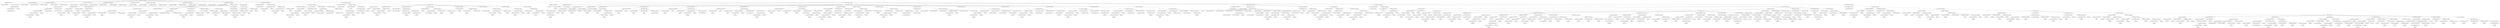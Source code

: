 strict digraph  {
<_ast.alias object at 0xa17ba6e50>;
<_ast.Import object at 0xa17ba6e10>;
<_ast.Load object at 0x10295c1d0>;
<_ast.Name object at 0xa17ba6f10>;
<_ast.Attribute object at 0xa17ba6ed0>;
Load6677938;
<_ast.Call object at 0xa17ba6e90>;
<_ast.Expr object at 0xa1d5ec310>;
<_ast.alias object at 0xa17ba6f90>;
<_ast.alias object at 0xa17ba6fd0>;
<_ast.alias object at 0xa17ba6850>;
<_ast.alias object at 0xa188cd590>;
<_ast.alias object at 0xa17b86a10>;
<_ast.Import object at 0xa17ba6f50>;
<_ast.alias object at 0xa17b86f90>;
<_ast.Import object at 0xa17b86f10>;
<_ast.alias object at 0xa17b866d0>;
<_ast.alias object at 0xa17b86710>;
<_ast.alias object at 0xa17b86ad0>;
<_ast.alias object at 0xa17b865d0>;
<_ast.alias object at 0xa17b86610>;
<_ast.ImportFrom object at 0xa17b86f50>;
<_ast.alias object at 0xa17b86690>;
<_ast.ImportFrom object at 0xa177d4d10>;
<_ast.alias object at 0xa17b86550>;
<_ast.alias object at 0xa17b86510>;
<_ast.alias object at 0xa17b864d0>;
<_ast.ImportFrom object at 0xa17b86590>;
<_ast.alias object at 0xa17b86450>;
<_ast.alias object at 0xa17b86410>;
<_ast.alias object at 0xa17b86390>;
<_ast.alias object at 0xa17b86350>;
<_ast.alias object at 0xa17b86310>;
<_ast.ImportFrom object at 0xa17b86490>;
<_ast.arguments object at 0xa17b86290>;
<_ast.Name object at 0xa17b86810>;
Load358943;
<_ast.Attribute object at 0xa17b867d0>;
Load5044833;
<_ast.Attribute object at 0xa17b86790>;
Load4758458;
<_ast.Str object at 0xa17b86890>;
<_ast.Call object at 0xa17b86750>;
<_ast.Store object at 0x10295c290>;
<_ast.Name object at 0xa17b868d0>;
<_ast.withitem object at 0xa17b863d0>;
<_ast.Name object at 0xa17b86990>;
Load4248717;
<_ast.Attribute object at 0xa17b86950>;
Load721037;
<_ast.Call object at 0xa17b86910>;
<_ast.Expr object at 0xa1d5e2910>;
<_ast.Name object at 0xa17b86a90>;
Store6593868;
<_ast.Name object at 0xa17b86b90>;
Load6162470;
<_ast.Attribute object at 0xa17b86b50>;
Load3657499;
<_ast.Call object at 0xa17b86b10>;
<_ast.Assign object at 0xa17b86a50>;
<_ast.Name object at 0xa17b86d10>;
Load1388394;
<_ast.Attribute object at 0xa17b86cd0>;
Load9417292;
<_ast.Name object at 0xa17b86d50>;
Load859618;
<_ast.Str object at 0xa17b86e90>;
<_ast.Num object at 0xa17b86050>;
<_ast.Call object at 0xa17b86c90>;
<_ast.withitem object at 0xa17b86c50>;
<_ast.Name object at 0xa17b86150>;
Load8870507;
<_ast.Attribute object at 0xa17b86110>;
Load9039532;
<_ast.Str object at 0xa17b86190>;
<_ast.Call object at 0xa17b860d0>;
<_ast.Expr object at 0xa17b86090>;
<_ast.Name object at 0xa17b86dd0>;
Load2234483;
<_ast.Attribute object at 0xa17b869d0>;
Load2425717;
<_ast.NameConstant object at 0xa17b86e10>;
<_ast.NameConstant object at 0xa188cc7d0>;
<_ast.Call object at 0xa17b86210>;
<_ast.Expr object at 0xa17b861d0>;
<_ast.Name object at 0xa17b86bd0>;
Load5144309;
<_ast.Attribute object at 0xa17b86fd0>;
Load3032034;
<_ast.Str object at 0xa17b86c10>;
<_ast.keyword object at 0xa17b86ed0>;
<_ast.Call object at 0xa17b86e50>;
<_ast.Expr object at 0xa188f7a90>;
<_ast.Name object at 0xa17b6a050>;
Store7767158;
<_ast.Name object at 0xa17b6a0d0>;
Load6412310;
<_ast.Name object at 0xa17b6a110>;
Load2408097;
<_ast.Call object at 0xa17b6a090>;
<_ast.Assign object at 0xa17b6ad90>;
<_ast.Name object at 0xa17b6a210>;
Load5246067;
<_ast.Attribute object at 0xa17b6a1d0>;
Load9653353;
<_ast.Call object at 0xa17b6a190>;
<_ast.Expr object at 0xa17b6a150>;
<_ast.With object at 0xa177d2090>;
<_ast.Name object at 0xa17b6a2d0>;
Load3041610;
<_ast.Name object at 0xa17b6a310>;
Load546914;
<_ast.Call object at 0xa17b6a290>;
<_ast.Expr object at 0xa17b6a250>;
<_ast.With object at 0xa17b86250>;
<_ast.Name object at 0xa17b6a410>;
Load1604554;
<_ast.Name object at 0xa17b6a450>;
Load5495485;
<_ast.Call object at 0xa17b6a390>;
<_ast.Expr object at 0xa17b6a350>;
<_ast.FunctionDef object at 0xa17b862d0>;
<_ast.arg object at 0xa17b6a4d0>;
<_ast.arguments object at 0xa17b6a490>;
<_ast.Name object at 0xa17b6a590>;
Load1864273;
<_ast.Attribute object at 0xa17b6a550>;
Store5815909;
<_ast.Name object at 0xa17b6a650>;
Load5618545;
<_ast.Attribute object at 0xa17b6a610>;
Load6897290;
<_ast.Name object at 0xa17b6a690>;
Load8677824;
<_ast.Call object at 0xa17b6a5d0>;
<_ast.Assign object at 0xa17b6a510>;
<_ast.NameConstant object at 0xa17b6a710>;
<_ast.Name object at 0xa17b6a850>;
Load3372287;
<_ast.Attribute object at 0xa17b6a810>;
Load8026766;
<_ast.Call object at 0xa17b6a7d0>;
<_ast.Expr object at 0xa17b6a790>;
<_ast.Return object at 0xa17b6a8d0>;
<_ast.ExceptHandler object at 0xa17b6a890>;
<_ast.Try object at 0xa17b6a750>;
<_ast.Name object at 0xa17b6a990>;
Load4131254;
<_ast.Attribute object at 0xa17b6a950>;
Load7524059;
<_ast.Num object at 0xa17b6aa10>;
<_ast.Div object at 0x10295cf90>;
<_ast.Num object at 0xa17b6aa50>;
<_ast.BinOp object at 0xa17b6a9d0>;
<_ast.Call object at 0xa1da68410>;
<_ast.Expr object at 0xa16eef9d0>;
<_ast.Name object at 0xa17b6abd0>;
Load8765859;
<_ast.Attribute object at 0xa17b6ab50>;
Load8174530;
<_ast.Attribute object at 0xa17b6ab10>;
Load6156915;
<_ast.Call object at 0xa17b6aad0>;
<_ast.Expr object at 0xa17b6aa90>;
<_ast.While object at 0xa17b6a6d0>;
<_ast.FunctionDef object at 0xa1d5e2f10>;
<_ast.arg object at 0xa17b6ac50>;
<_ast.arguments object at 0xa17b6ac10>;
<_ast.Name object at 0xa17b6acd0>;
Store484493;
<_ast.Name object at 0xa17b6ae50>;
Load9803561;
<_ast.Attribute object at 0xa17b6ae10>;
Load828074;
<_ast.Call object at 0xa17b6add0>;
<_ast.Assign object at 0xa17b6ac90>;
<_ast.Name object at 0xa17b6aed0>;
Load1335440;
<_ast.Name object at 0xa17b6afd0>;
Store4666624;
<_ast.Name object at 0xa17b6a3d0>;
Load765059;
<_ast.Attribute object at 0xa17b6af90>;
Load2132597;
<_ast.Call object at 0xa17b6ab90>;
<_ast.Assign object at 0xa17b6af50>;
<_ast.Name object at 0xa17b9db10>;
Store4786936;
<_ast.Str object at 0xa17b9de50>;
<_ast.Mult object at 0x10295ce10>;
<_ast.Name object at 0xa17b9dc90>;
Load4528806;
<_ast.Name object at 0xa17b9d550>;
Load917859;
<_ast.Call object at 0xa17b9d5d0>;
<_ast.BinOp object at 0xa17b9df10>;
<_ast.Assign object at 0xa185eb650>;
<_ast.Name object at 0xa17b9ded0>;
Store4347777;
<_ast.Str object at 0xa17b9dad0>;
<_ast.Attribute object at 0xa17b9df90>;
Load1590559;
<_ast.Name object at 0xa17b9d110>;
Load9614845;
<_ast.Name object at 0xa17b9d710>;
Load4007929;
<_ast.Call object at 0xa17b9dc50>;
<_ast.Assign object at 0xa17b9dfd0>;
<_ast.Name object at 0xa17b9d750>;
Store1653736;
<_ast.Name object at 0xa17b9d210>;
Load7217121;
<_ast.Str object at 0xa17b9d7d0>;
<_ast.Str object at 0xa17b9d0d0>;
<_ast.Call object at 0xa17b9d810>;
<_ast.Assign object at 0xa17b9d9d0>;
<_ast.Name object at 0xa17b9d610>;
Load934536;
<_ast.Attribute object at 0xa17b9d090>;
Load756246;
<_ast.Name object at 0xa17b9d190>;
Load9310510;
<_ast.Call object at 0xa17b9d2d0>;
<_ast.Expr object at 0xa17b9d790>;
<_ast.Name object at 0xa17b9da90>;
Load4212017;
<_ast.Attribute object at 0xa17b9d390>;
Load2576643;
<_ast.Name object at 0xa17b9d950>;
Load4995589;
<_ast.Call object at 0xa17b9d350>;
<_ast.Expr object at 0xa17b9d850>;
<_ast.Name object at 0xa17b9d910>;
Load623491;
<_ast.Attribute object at 0xa17b9db50>;
Load9320965;
<_ast.Call object at 0xa17b9de90>;
<_ast.Expr object at 0xa17b9d150>;
<_ast.If object at 0xa17b6ae90>;
<_ast.FunctionDef object at 0xa1d5e2c50>;
<_ast.Name object at 0xa17b9d990>;
Load7798373;
<_ast.Name object at 0xa17b9dd50>;
Store8195102;
<_ast.Str object at 0xa17b9dc10>;
<_ast.Assign object at 0xa17b9da50>;
<_ast.arg object at 0xa17b9d3d0>;
<_ast.arg object at 0xa17b9de10>;
<_ast.arguments object at 0xa17b9ddd0>;
<_ast.Name object at 0xa17b9d6d0>;
Load862610;
<_ast.Call object at 0xa17b9dd10>;
<_ast.Attribute object at 0xa17b9db90>;
Load7504258;
<_ast.Name object at 0xa17b9d250>;
Load2156166;
<_ast.Call object at 0xa17b9d1d0>;
<_ast.Expr object at 0xa17b9df50>;
<_ast.Name object at 0xa17b9d450>;
Load4509568;
<_ast.Attribute object at 0xa17b9d590>;
Store5481925;
<_ast.Name object at 0xa17b9d690>;
Load6725223;
<_ast.Name object at 0xa17b9d290>;
Load6347161;
<_ast.Name object at 0xa17b9d650>;
Load4991148;
<_ast.Attribute object at 0xa17b9da10>;
Load4499667;
<_ast.keyword object at 0xa17b9d050>;
<_ast.Call object at 0xa17b9d490>;
<_ast.Assign object at 0xa17b9d4d0>;
<_ast.Name object at 0xa17b9d310>;
Load6779553;
<_ast.Attribute object at 0xa17b9dcd0>;
Store3164723;
<_ast.Name object at 0xa17b9d890>;
Load6081345;
<_ast.Name object at 0xa188da390>;
Load39049;
<_ast.Str object at 0xa17b826d0>;
<_ast.keyword object at 0xa17b82650>;
<_ast.Call object at 0xa17b9dd90>;
<_ast.Assign object at 0xa17b9d510>;
<_ast.Name object at 0xa17b82890>;
Load8331513;
<_ast.Attribute object at 0xa17b828d0>;
Store6121275;
<_ast.Name object at 0xa17b827d0>;
Load313370;
<_ast.Name object at 0xa17b829d0>;
Load2345069;
<_ast.Attribute object at 0xa17b82990>;
Load8237121;
<_ast.Num object at 0xa17b82310>;
<_ast.keyword object at 0xa17b82690>;
<_ast.Call object at 0xa17b82810>;
<_ast.Assign object at 0xa17b82950>;
<_ast.Name object at 0xa17b82a90>;
Load5126218;
<_ast.Attribute object at 0xa17b82a50>;
Store4514808;
<_ast.Name object at 0xa17b82b10>;
Load8787679;
<_ast.Name object at 0xa17b82b90>;
Load9172170;
<_ast.Attribute object at 0xa17b82b50>;
Load9278198;
<_ast.Str object at 0xa17b82c10>;
<_ast.keyword object at 0xa17b82bd0>;
<_ast.Name object at 0xa17b82d10>;
Load1199429;
<_ast.Attribute object at 0xa17b82c90>;
Load5032417;
<_ast.keyword object at 0xa17b82c50>;
<_ast.Call object at 0xa17b82ad0>;
<_ast.Assign object at 0xa17b82a10>;
<_ast.Name object at 0xa17b82dd0>;
Load2426625;
<_ast.Attribute object at 0xa17b82d90>;
Store4726602;
<_ast.Name object at 0xa17b82e50>;
Load8420442;
<_ast.Name object at 0xa17b82e90>;
Load6425778;
<_ast.Str object at 0xa17b82f10>;
<_ast.keyword object at 0xa17b82ed0>;
<_ast.Name object at 0xa17b82450>;
Load8447501;
<_ast.Attribute object at 0xa17b82850>;
Load5812770;
<_ast.keyword object at 0xa17b82f50>;
<_ast.Call object at 0xa17b82e10>;
<_ast.Assign object at 0xa17b82d50>;
<_ast.arg object at 0xa17b82550>;
<_ast.arguments object at 0xa17b824d0>;
<_ast.Name object at 0xa17b821d0>;
Load4473724;
<_ast.Attribute object at 0xa17b82190>;
Load3330365;
<_ast.Attribute object at 0xa17b82250>;
Load9425465;
<_ast.Num object at 0xa17b820d0>;
<_ast.Name object at 0xa17b82350>;
Load2869788;
<_ast.Attribute object at 0xa17b82150>;
Load7784603;
<_ast.Call object at 0xa17b82f90>;
<_ast.Expr object at 0xa17b82510>;
<_ast.Str object at 0xa17b82390>;
<_ast.Return object at 0xa17b82590>;
<_ast.FunctionDef object at 0xa17b82710>;
<_ast.Name object at 0xa17b82790>;
Load5734931;
<_ast.Attribute object at 0xa17b825d0>;
Load4492257;
<_ast.Attribute object at 0xa17b82610>;
Load6692038;
<_ast.Str object at 0xa17b82050>;
<_ast.Name object at 0xa17b82210>;
Load3894594;
<_ast.Call object at 0xa17b82fd0>;
<_ast.Expr object at 0xa17b82090>;
<_ast.Name object at 0xa17b82750>;
Load2997925;
<_ast.Attribute object at 0xa17b82490>;
Load3953708;
<_ast.Attribute object at 0xa17b82110>;
Load9898052;
<_ast.Str object at 0xa17b823d0>;
<_ast.arg object at 0xa17ba4750>;
<_ast.arguments object at 0xa17ba4790>;
<_ast.Str object at 0xa17ba4710>;
<_ast.Lambda object at 0xa17ba4cd0>;
<_ast.Call object at 0xa17b822d0>;
<_ast.Expr object at 0xa17b82290>;
<_ast.Name object at 0xa17ba4690>;
Store763484;
<_ast.Str object at 0xa17ba4610>;
<_ast.Str object at 0xa17ba4550>;
<_ast.Str object at 0xa17ba4990>;
<_ast.Name object at 0xa17ba45d0>;
Load5706680;
<_ast.Attribute object at 0xa17ba4590>;
Load7780971;
<_ast.Num object at 0xa17ba44d0>;
<_ast.Num object at 0xa17ba43d0>;
<_ast.Dict object at 0xa17ba4650>;
<_ast.Assign object at 0xa17ba46d0>;
<_ast.Name object at 0xa17ba4410>;
Load4740535;
<_ast.Attribute object at 0xa17ba4450>;
Load8957358;
<_ast.Attribute object at 0xa17ba4490>;
Load9144536;
<_ast.Num object at 0xa17ba4350>;
<_ast.keyword object at 0xa17ba4390>;
<_ast.Num object at 0xa17ba42d0>;
<_ast.keyword object at 0xa17ba4310>;
<_ast.Name object at 0xa17ba4250>;
Load3715233;
<_ast.keyword object at 0xa17ba4290>;
<_ast.Call object at 0xa17ba4e90>;
<_ast.Expr object at 0xa17ba4510>;
<_ast.Name object at 0xa17ba40d0>;
Load492265;
<_ast.Attribute object at 0xa17ba4150>;
Load6013204;
<_ast.Attribute object at 0xa17ba4190>;
Load8029622;
<_ast.Num object at 0xa17ba49d0>;
<_ast.keyword object at 0xa17ba4050>;
<_ast.Num object at 0xa17ba4090>;
<_ast.keyword object at 0xa17ba4e50>;
<_ast.Name object at 0xa17ba4b50>;
Load7700936;
<_ast.keyword object at 0xa17ba4f10>;
<_ast.Call object at 0xa17ba41d0>;
<_ast.Expr object at 0xa17ba4210>;
<_ast.Name object at 0xa17ba4e10>;
Load6869247;
<_ast.Attribute object at 0xa17ba4ed0>;
Load9062564;
<_ast.Attribute object at 0xa17ba4f90>;
Load5140107;
<_ast.Num object at 0xa17ba4d90>;
<_ast.keyword object at 0xa17ba4dd0>;
<_ast.Num object at 0xa17ba4c50>;
<_ast.keyword object at 0xa17ba4c90>;
<_ast.Name object at 0xa17ba4bd0>;
Load2423186;
<_ast.keyword object at 0xa17ba4c10>;
<_ast.Call object at 0xa17ba4fd0>;
<_ast.Expr object at 0xa17ba4f50>;
<_ast.Name object at 0xa17ba4a50>;
Load6609485;
<_ast.Attribute object at 0xa17ba4a90>;
Load5658118;
<_ast.Attribute object at 0xa17ba4ad0>;
Load6408829;
<_ast.Num object at 0xa17ba4950>;
<_ast.keyword object at 0xa17ba4a10>;
<_ast.Num object at 0xa17ba48d0>;
<_ast.keyword object at 0xa17ba4910>;
<_ast.Name object at 0xa17ba4850>;
Load8454633;
<_ast.keyword object at 0xa17ba4890>;
<_ast.Call object at 0xa17ba4b10>;
<_ast.Expr object at 0xa17ba4b90>;
<_ast.Name object at 0xa17b74a50>;
Load195361;
<_ast.Attribute object at 0xa17b740d0>;
Load7503527;
<_ast.Attribute object at 0xa204e4150>;
Load9025041;
<_ast.Num object at 0xa17b74590>;
<_ast.keyword object at 0xa17b74d50>;
<_ast.Num object at 0xa17b74cd0>;
<_ast.keyword object at 0xa17b74b90>;
<_ast.Name object at 0xa17b74c50>;
Load3066211;
<_ast.keyword object at 0xa17b74c90>;
<_ast.Call object at 0xa17ba47d0>;
<_ast.Expr object at 0xa17ba4810>;
<_ast.FunctionDef object at 0xa17b9dbd0>;
<_ast.arg object at 0xa17b74e50>;
<_ast.arguments object at 0xa17b74bd0>;
<_ast.Name object at 0xa17b74610>;
Store3514814;
<_ast.Str object at 0xa17b74690>;
<_ast.Str object at 0xa17b74550>;
<_ast.Str object at 0xa17b74510>;
<_ast.Str object at 0xa17b74490>;
<_ast.Str object at 0xa17b74450>;
<_ast.Str object at 0xa17b74410>;
<_ast.Str object at 0xa17e921d0>;
<_ast.Str object at 0xa2aecd750>;
<_ast.Tuple object at 0xa1d5e27d0>;
Load4053411;
<_ast.Str object at 0xa187b8310>;
<_ast.Str object at 0xa18794090>;
<_ast.Tuple object at 0xa1bb25310>;
Load1602338;
<_ast.List object at 0xa188cc050>;
Load1902546;
<_ast.Name object at 0xa17b74390>;
Load5990194;
<_ast.Attribute object at 0xa17b743d0>;
Load5413453;
<_ast.Attribute object at 0xa17b8df90>;
Load8444923;
<_ast.Name object at 0xa17b742d0>;
Load4999743;
<_ast.Attribute object at 0xa17b74310>;
Load6686419;
<_ast.Call object at 0xa17b74350>;
<_ast.Str object at 0xa17b74290>;
<_ast.Call object at 0xa17b8dfd0>;
<_ast.Name object at 0xa17b74250>;
Load3280871;
<_ast.Str object at 0xa17b74210>;
<_ast.Dict object at 0xa17b74b10>;
<_ast.Assign object at 0xa17b74150>;
<_ast.Name object at 0xa17b74f10>;
Store8333237;
<_ast.Name object at 0xa17b74f90>;
Load4288179;
<_ast.Name object at 0xa17b74e90>;
Load2714822;
<_ast.keyword object at 0xa17b74b50>;
<_ast.Call object at 0xa17b74f50>;
<_ast.Assign object at 0xa17b74ed0>;
<_ast.Name object at 0xa17b747d0>;
Load7940752;
<_ast.Name object at 0xa17b74850>;
Load7637221;
<_ast.Attribute object at 0xa17b746d0>;
Load6453142;
<_ast.Attribute object at 0xa17b74710>;
Load4676185;
<_ast.Num object at 0xa17b74890>;
<_ast.Name object at 0xa17b74910>;
Load7847747;
<_ast.Attribute object at 0xa17b748d0>;
Load1334275;
<_ast.Call object at 0xa17b74750>;
<_ast.Expr object at 0xa17b74790>;
<_ast.Name object at 0xa17b74d90>;
Load9347540;
<_ast.Attribute object at 0xa17b74a10>;
Load7624178;
<_ast.Attribute object at 0xa17b749d0>;
Load5385121;
<_ast.Num object at 0xa17b74dd0>;
<_ast.Name object at 0xa17b74e10>;
Load2768044;
<_ast.Call object at 0xa17b74990>;
<_ast.Expr object at 0xa17b74950>;
<_ast.If object at 0xa17b74810>;
<_ast.FunctionDef object at 0xa17b74c10>;
<_ast.arg object at 0xa17b74090>;
<_ast.arguments object at 0xa17b74ad0>;
<_ast.Name object at 0xa17b74110>;
Store7164876;
<_ast.Name object at 0xa17b74650>;
Load3974053;
<_ast.Attribute object at 0xa17b74a90>;
Load288935;
<_ast.Attribute object at 0xa17b74d10>;
Load9402734;
<_ast.Call object at 0xa17b74190>;
<_ast.Assign object at 0xa17b741d0>;
<_ast.Name object at 0xa17b97c50>;
Load4290120;
<_ast.Attribute object at 0xa17b97d50>;
Load7195764;
<_ast.Attribute object at 0xa17b97990>;
Load9656631;
<_ast.Name object at 0xa17b97750>;
Load6037606;
<_ast.Call object at 0xa17b97910>;
<_ast.Name object at 0xa17b97610>;
Load8357904;
<_ast.Attribute object at 0xa17b97650>;
Load4200712;
<_ast.Attribute object at 0xa17b97690>;
Load5691923;
<_ast.Name object at 0xa17b975d0>;
Load8111449;
<_ast.Call object at 0xa17b976d0>;
<_ast.Name object at 0xa17b97510>;
Store5347019;
<_ast.Name object at 0xa17b97450>;
Load4888521;
<_ast.Attribute object at 0xa17b97490>;
Load9668876;
<_ast.Name object at 0xa17b97410>;
Load6014807;
<_ast.Call object at 0xa17b974d0>;
<_ast.Assign object at 0xa17b97550>;
<_ast.Name object at 0xa17b97390>;
Store5628069;
<_ast.Name object at 0xa17b972d0>;
Load6336597;
<_ast.Attribute object at 0xa17b97310>;
Load223628;
<_ast.Name object at 0xa17b97290>;
Load7484856;
<_ast.Call object at 0xa17b97350>;
<_ast.Assign object at 0xa17b973d0>;
<_ast.Name object at 0xa17b97110>;
Load6538903;
<_ast.Attribute object at 0xa17b97150>;
Load9632429;
<_ast.Attribute object at 0xa17b97190>;
Load5676584;
<_ast.Attribute object at 0xa17b971d0>;
Load8604971;
<_ast.Name object at 0xa17b97090>;
Store9571649;
<_ast.Name object at 0xa17b97850>;
Load9007548;
<_ast.Attribute object at 0xa17b97a90>;
Load1937987;
<_ast.Call object at 0xa17b97a50>;
<_ast.Attribute object at 0xa17b97e90>;
Load7063764;
<_ast.Call object at 0xa17b97050>;
<_ast.Assign object at 0xa17b970d0>;
<_ast.Name object at 0xa17b978d0>;
Store2527993;
<_ast.Name object at 0xa17b97b10>;
Load297836;
<_ast.Attribute object at 0xa17b97a10>;
Load7651126;
<_ast.Call object at 0xa17b979d0>;
<_ast.Assign object at 0xa17b97890>;
<_ast.Name object at 0xa17b97b90>;
Store3598610;
<_ast.Name object at 0xa17b97c90>;
Load1479723;
<_ast.Attribute object at 0xa17b97c10>;
Load1476979;
<_ast.Call object at 0xa17b97bd0>;
<_ast.Assign object at 0xa17b97b50>;
<_ast.Name object at 0xa17b97dd0>;
Store8647081;
<_ast.Str object at 0xa17b97ed0>;
<_ast.Attribute object at 0xa17b97e50>;
Load5323780;
<_ast.Name object at 0xa17b97f10>;
Load8838416;
<_ast.Name object at 0xa17b97f50>;
Load2222627;
<_ast.Call object at 0xa17b97e10>;
<_ast.Assign object at 0xa17b97d90>;
<_ast.Name object at 0xa17b97fd0>;
Load7805579;
<_ast.Name object at 0xa17b97f90>;
Load7120661;
<_ast.Name object at 0xa17b97790>;
Load29856;
<_ast.Name object at 0xa17b977d0>;
Load2973088;
<_ast.keyword object at 0xa17b97810>;
<_ast.Call object at 0xa17b97ad0>;
<_ast.Expr object at 0xa17b97d10>;
<_ast.ExceptHandler object at 0xa17b97210>;
<_ast.Name object at 0xa204c3fd0>;
Load6261020;
<_ast.Name object at 0xa17b9f450>;
Store9006393;
<_ast.Str object at 0xa17b9ffd0>;
<_ast.Assign object at 0xa17b9f410>;
<_ast.Name object at 0xa17b9ff50>;
Store3412187;
<_ast.Name object at 0xa17b9fe90>;
Load4917878;
<_ast.Attribute object at 0xa17b9fed0>;
Load5343847;
<_ast.Num object at 0xa17b9fe10>;
<_ast.Index object at 0xa17b9fe50>;
<_ast.Subscript object at 0xa17b9ff10>;
Load4227962;
<_ast.Assign object at 0xa17b9ff90>;
<_ast.Name object at 0xa17b9fd50>;
Load5048876;
<_ast.Name object at 0xa17b9f310>;
Load6005058;
<_ast.Name object at 0xa17b9f710>;
Load316535;
<_ast.Name object at 0xa17b9f290>;
Load900004;
<_ast.keyword object at 0xa17b9f3d0>;
<_ast.Call object at 0xa17b9fd90>;
<_ast.Expr object at 0xa17b9fdd0>;
<_ast.ExceptHandler object at 0xa17b97cd0>;
<_ast.Name object at 0xa17b9fc10>;
Store9316357;
<_ast.Str object at 0xa17b9fa50>;
<_ast.Assign object at 0xa17b9fb90>;
<_ast.Name object at 0xa17b9f990>;
Store6048097;
<_ast.Str object at 0xa17b9f950>;
<_ast.Assign object at 0xa17b9f9d0>;
<_ast.Name object at 0xa17b9f890>;
Load3226770;
<_ast.Name object at 0xa17b9f850>;
Load239652;
<_ast.Name object at 0xa17b9f810>;
Load9854067;
<_ast.Name object at 0xa17b9f790>;
Load7394040;
<_ast.keyword object at 0xa17b9f7d0>;
<_ast.Call object at 0xa17b9f8d0>;
<_ast.Expr object at 0xa17b9f910>;
<_ast.ExceptHandler object at 0xa17b9fbd0>;
<_ast.Name object at 0xa17b9f690>;
Load3103502;
<_ast.Attribute object at 0xa17b9f6d0>;
Store1430209;
<_ast.NameConstant object at 0xa17b9f650>;
<_ast.Assign object at 0xa17b9f750>;
<_ast.Name object at 0xa17b9f550>;
Load8206487;
<_ast.Attribute object at 0xa17b9f590>;
Store7956057;
<_ast.Name object at 0xa17b9f390>;
Load4101335;
<_ast.Name object at 0xa17b9f350>;
Load3367932;
<_ast.Call object at 0xa17b9f4d0>;
<_ast.Attribute object at 0xa17b9f510>;
Load8021949;
<_ast.Assign object at 0xa17b9f5d0>;
<_ast.Name object at 0xa17b9f1d0>;
Load4088258;
<_ast.Attribute object at 0xa17b9f210>;
Load2697880;
<_ast.Name object at 0xa17b9f150>;
Load6570220;
<_ast.Attribute object at 0xa17b9f190>;
Load8206089;
<_ast.Call object at 0xa17b9f250>;
<_ast.Expr object at 0xa17b9f2d0>;
<_ast.Try object at 0xa17b97590>;
<_ast.Name object at 0xa17b9f0d0>;
Store5368040;
<_ast.Str object at 0xa17b9f090>;
<_ast.Assign object at 0xa17b9f110>;
<_ast.Name object at 0xa17b9f490>;
Store4776252;
<_ast.Str object at 0xa17b9fa90>;
<_ast.Assign object at 0xa17b9f050>;
<_ast.Name object at 0xa17b9fb50>;
Load3590231;
<_ast.Name object at 0xa17b9fc50>;
Load7616303;
<_ast.Name object at 0xa17b9fc90>;
Load768841;
<_ast.Name object at 0xa17b9fd10>;
Load1818708;
<_ast.keyword object at 0xa17b9fcd0>;
<_ast.Call object at 0xa17b9fb10>;
<_ast.Expr object at 0xa17b9fad0>;
<_ast.If object at 0xa17b97710>;
<_ast.Name object at 0xa19ecdfd0>;
Store7924957;
<_ast.Str object at 0xa19ecdf90>;
<_ast.Assign object at 0xa17b9f610>;
<_ast.Name object at 0xa19ecdf10>;
Store3048490;
<_ast.Str object at 0xa19ecded0>;
<_ast.Assign object at 0xa19ecdf50>;
<_ast.Name object at 0xa19ecde10>;
Load6379451;
<_ast.Name object at 0xa19ecddd0>;
Load799290;
<_ast.Name object at 0xa19ecdd90>;
Load2579688;
<_ast.Name object at 0xa19ecdd10>;
Load4193094;
<_ast.keyword object at 0xa19ecdd50>;
<_ast.Call object at 0xa19ecde50>;
<_ast.Expr object at 0xa19ecde90>;
<_ast.If object at 0xa17b74050>;
<_ast.FunctionDef object at 0xa17b745d0>;
<_ast.arg object at 0xa19ecdc50>;
<_ast.arguments object at 0xa19ecdc90>;
<_ast.Name object at 0xa19ecdb90>;
Store3483985;
<_ast.Name object at 0xa19ecdad0>;
Load7482876;
<_ast.Attribute object at 0xa19ecdb10>;
Load8030759;
<_ast.Call object at 0xa19ecdb50>;
<_ast.Assign object at 0xa19ecdbd0>;
<_ast.Name object at 0xa19ecda50>;
Load2751682;
<_ast.Name object at 0xa19ecd990>;
Load6256832;
<_ast.Attribute object at 0xa19ecd9d0>;
Load5056807;
<_ast.Str object at 0xa1ebcfbd0>;
<_ast.Assert object at 0xa19ecda10>;
<_ast.ExceptHandler object at 0xa19ecda90>;
<_ast.Name object at 0xa19ecd950>;
Load4311115;
<_ast.Name object at 0xa19ecd910>;
Load2800093;
<_ast.Name object at 0xa19ecd890>;
Load7862781;
<_ast.Attribute object at 0xa19ecd8d0>;
Load9642555;
<_ast.Call object at 0xa1d5ec4d0>;
<_ast.Name object at 0xa19ecd790>;
Load5992358;
<_ast.Attribute object at 0xa19ecd7d0>;
Load4601294;
<_ast.Name object at 0xa19ecd750>;
Load9895994;
<_ast.Str object at 0xa19ecd710>;
<_ast.Name object at 0xa19ecd6d0>;
Load171718;
<_ast.Name object at 0xa19ecd650>;
Load3994746;
<_ast.Attribute object at 0xa19ecd690>;
Load6057874;
<_ast.Call object at 0xa19ecd810>;
<_ast.Expr object at 0xa19ecd850>;
<_ast.Name object at 0xa19ecd590>;
Load6749238;
<_ast.Name object at 0xa19ecd550>;
Load696485;
<_ast.Name object at 0xa19ecd4d0>;
Load2139657;
<_ast.Attribute object at 0xa19ecd510>;
Load5654428;
<_ast.Call object at 0xa19ecd5d0>;
<_ast.Name object at 0xa19ecd3d0>;
Load2805158;
<_ast.Attribute object at 0xa19ecd410>;
Load2363720;
<_ast.Name object at 0xa19ecd390>;
Load7358971;
<_ast.Str object at 0xa19ecd350>;
<_ast.Name object at 0xa19ecd310>;
Load7929518;
<_ast.Name object at 0xa19ecd290>;
Load1824855;
<_ast.Attribute object at 0xa19ecd2d0>;
Load9889188;
<_ast.Call object at 0xa19ecd450>;
<_ast.Expr object at 0xa19ecd490>;
<_ast.Name object at 0xa19ecd190>;
Load5199406;
<_ast.Attribute object at 0xa19ecd1d0>;
Store8828974;
<_ast.Name object at 0xa19ecd110>;
Load6908839;
<_ast.Attribute object at 0xa19ecd150>;
Load9992111;
<_ast.Assign object at 0xa19ecd210>;
<_ast.Name object at 0xa19ecd050>;
Load989;
<_ast.Name object at 0xa194f3050>;
Load8943965;
<_ast.Name object at 0xa19edc7d0>;
Load9429389;
<_ast.Attribute object at 0xa19edc990>;
Load9712400;
<_ast.Call object at 0xa19ecd090>;
<_ast.Name object at 0xa19edc110>;
Load6746197;
<_ast.Attribute object at 0xa19edc0d0>;
Load1114684;
<_ast.Name object at 0xa19edc150>;
Load2205749;
<_ast.Name object at 0xa19edc190>;
Load6489955;
<_ast.Name object at 0xa19edc210>;
Load129126;
<_ast.Attribute object at 0xa19edc1d0>;
Load3668937;
<_ast.Call object at 0xa19edc090>;
<_ast.Expr object at 0xa19edc050>;
<_ast.Name object at 0xa19edc310>;
Load6626373;
<_ast.Name object at 0xa19edc350>;
Load6411484;
<_ast.Name object at 0xa19edc3d0>;
Load9810796;
<_ast.Attribute object at 0xa19edc390>;
Load7606870;
<_ast.Call object at 0xa19edc2d0>;
<_ast.Name object at 0xa19edc450>;
Store2550334;
<_ast.NameConstant object at 0xa19edc4d0>;
<_ast.List object at 0xa19edc490>;
Load8002835;
<_ast.Assign object at 0xa19edc410>;
<_ast.And object at 0x10295ca90>;
<_ast.Name object at 0xa19edc610>;
Load9411671;
<_ast.Attribute object at 0xa19edc5d0>;
Load2536069;
<_ast.Eq object at 0x102961a90>;
<_ast.Str object at 0xa19edc650>;
<_ast.Compare object at 0xa19edc590>;
<_ast.Name object at 0xa19edc710>;
Load2574450;
<_ast.Attribute object at 0xa19edc6d0>;
Load4440078;
<_ast.BoolOp object at 0xa19edc550>;
<_ast.Name object at 0xa19edc790>;
Load1955646;
<_ast.Num object at 0xa19edc850>;
<_ast.Index object at 0xa19edc810>;
<_ast.Subscript object at 0xa19edc750>;
Store2001336;
<_ast.NameConstant object at 0xa19edc890>;
<_ast.Assign object at 0xa1f382850>;
<_ast.Name object at 0xa19edc9d0>;
Load1846631;
<_ast.Attribute object at 0xa19edc950>;
Load5408564;
<_ast.Name object at 0xa19edca10>;
Load8084205;
<_ast.Name object at 0xa19edca50>;
Load6098292;
<_ast.Name object at 0xa19edca90>;
Load4745061;
<_ast.Call object at 0xa19edc910>;
<_ast.Expr object at 0xa19edc8d0>;
<_ast.If object at 0xa19edc510>;
<_ast.Name object at 0xa19edcb50>;
Load6384049;
<_ast.Num object at 0xa19edcbd0>;
<_ast.Index object at 0xa19edcb90>;
<_ast.Subscript object at 0xa19edcb10>;
Load5520820;
<_ast.Name object at 0xa19edccd0>;
Load9541454;
<_ast.Attribute object at 0xa19edcc90>;
Load8526632;
<_ast.Name object at 0xa19edcd10>;
Load7072062;
<_ast.Name object at 0xa19edcd50>;
Load8799889;
<_ast.Name object at 0xa19edcdd0>;
Load7218710;
<_ast.Attribute object at 0xa19edcd90>;
Load9657268;
<_ast.Call object at 0xa19edcc50>;
<_ast.Expr object at 0xa19edcc10>;
<_ast.If object at 0xa19edcad0>;
<_ast.Name object at 0xa19edce90>;
Load5087592;
<_ast.Attribute object at 0xa19edce50>;
Load6122486;
<_ast.Name object at 0xa19edcf10>;
Store4331550;
<_ast.Str object at 0xa19edcf50>;
<_ast.Assign object at 0xa19edced0>;
<_ast.Name object at 0xa19edcfd0>;
Store4460275;
<_ast.Str object at 0xa16e91390>;
<_ast.Assign object at 0xa19edcf90>;
<_ast.Name object at 0xa19ec4790>;
Load4502880;
<_ast.Name object at 0xa19ec4fd0>;
Load973490;
<_ast.Name object at 0xa19ec4f90>;
Load2037928;
<_ast.Name object at 0xa19ec4f10>;
Load87997;
<_ast.keyword object at 0xa19ec4f50>;
<_ast.Call object at 0xa19ec4810>;
<_ast.Expr object at 0xa19ec47d0>;
<_ast.Name object at 0xa19ec4e50>;
Load4375964;
<_ast.Attribute object at 0xa19ec4e90>;
Store271934;
<_ast.NameConstant object at 0xa19ec4e10>;
<_ast.Assign object at 0xa19ec4ed0>;
<_ast.If object at 0xa19edce10>;
<_ast.Name object at 0xa19ec4d90>;
Store6120046;
<_ast.Str object at 0xa19ec4d50>;
<_ast.Assign object at 0xa19ec4dd0>;
<_ast.Name object at 0xa19ec4cd0>;
Store4789041;
<_ast.Name object at 0xa19ec4c50>;
Load2899455;
<_ast.Name object at 0xa19ec4c10>;
Load2129452;
<_ast.Call object at 0xa19ec4c90>;
<_ast.Assign object at 0xa19ec4d10>;
<_ast.Name object at 0xa19ec4b10>;
Load5815123;
<_ast.Name object at 0xa19ec4ad0>;
Load2012382;
<_ast.Name object at 0xa19ec4a90>;
Load149483;
<_ast.Name object at 0xa19ec4a10>;
Load5991885;
<_ast.keyword object at 0xa19ec4a50>;
<_ast.Call object at 0xa19ec4b50>;
<_ast.Expr object at 0xa19ec4b90>;
<_ast.If object at 0xa19edc250>;
<_ast.If object at 0xa19ecd0d0>;
<_ast.If object at 0xa19ecd610>;
<_ast.If object at 0xa1d5e2b90>;
<_ast.Try object at 0xa19ecdc10>;
<_ast.FunctionDef object at 0xa19ecdcd0>;
<_ast.ClassDef object at 0xa17b9d410>;
<_ast.Module object at 0xa17ba6dd0>;
<_ast.Import object at 0xa17ba6e10> -> <_ast.alias object at 0xa17ba6e50>;
<_ast.Name object at 0xa17ba6f10> -> <_ast.Load object at 0x10295c1d0>;
<_ast.Attribute object at 0xa17ba6ed0> -> <_ast.Name object at 0xa17ba6f10>;
<_ast.Attribute object at 0xa17ba6ed0> -> Load6677938;
<_ast.Call object at 0xa17ba6e90> -> <_ast.Attribute object at 0xa17ba6ed0>;
<_ast.Expr object at 0xa1d5ec310> -> <_ast.Call object at 0xa17ba6e90>;
<_ast.Import object at 0xa17ba6f50> -> <_ast.alias object at 0xa17ba6f90>;
<_ast.Import object at 0xa17ba6f50> -> <_ast.alias object at 0xa17ba6fd0>;
<_ast.Import object at 0xa17ba6f50> -> <_ast.alias object at 0xa17ba6850>;
<_ast.Import object at 0xa17ba6f50> -> <_ast.alias object at 0xa188cd590>;
<_ast.Import object at 0xa17ba6f50> -> <_ast.alias object at 0xa17b86a10>;
<_ast.Import object at 0xa17b86f10> -> <_ast.alias object at 0xa17b86f90>;
<_ast.ImportFrom object at 0xa17b86f50> -> <_ast.alias object at 0xa17b866d0>;
<_ast.ImportFrom object at 0xa17b86f50> -> <_ast.alias object at 0xa17b86710>;
<_ast.ImportFrom object at 0xa17b86f50> -> <_ast.alias object at 0xa17b86ad0>;
<_ast.ImportFrom object at 0xa17b86f50> -> <_ast.alias object at 0xa17b865d0>;
<_ast.ImportFrom object at 0xa17b86f50> -> <_ast.alias object at 0xa17b86610>;
<_ast.ImportFrom object at 0xa177d4d10> -> <_ast.alias object at 0xa17b86690>;
<_ast.ImportFrom object at 0xa17b86590> -> <_ast.alias object at 0xa17b86550>;
<_ast.ImportFrom object at 0xa17b86590> -> <_ast.alias object at 0xa17b86510>;
<_ast.ImportFrom object at 0xa17b86590> -> <_ast.alias object at 0xa17b864d0>;
<_ast.ImportFrom object at 0xa17b86490> -> <_ast.alias object at 0xa17b86450>;
<_ast.ImportFrom object at 0xa17b86490> -> <_ast.alias object at 0xa17b86410>;
<_ast.ImportFrom object at 0xa17b86490> -> <_ast.alias object at 0xa17b86390>;
<_ast.ImportFrom object at 0xa17b86490> -> <_ast.alias object at 0xa17b86350>;
<_ast.ImportFrom object at 0xa17b86490> -> <_ast.alias object at 0xa17b86310>;
<_ast.Name object at 0xa17b86810> -> Load358943;
<_ast.Attribute object at 0xa17b867d0> -> <_ast.Name object at 0xa17b86810>;
<_ast.Attribute object at 0xa17b867d0> -> Load5044833;
<_ast.Attribute object at 0xa17b86790> -> <_ast.Attribute object at 0xa17b867d0>;
<_ast.Attribute object at 0xa17b86790> -> Load4758458;
<_ast.Call object at 0xa17b86750> -> <_ast.Attribute object at 0xa17b86790>;
<_ast.Call object at 0xa17b86750> -> <_ast.Str object at 0xa17b86890>;
<_ast.Name object at 0xa17b868d0> -> <_ast.Store object at 0x10295c290>;
<_ast.withitem object at 0xa17b863d0> -> <_ast.Call object at 0xa17b86750>;
<_ast.withitem object at 0xa17b863d0> -> <_ast.Name object at 0xa17b868d0>;
<_ast.Name object at 0xa17b86990> -> Load4248717;
<_ast.Attribute object at 0xa17b86950> -> <_ast.Name object at 0xa17b86990>;
<_ast.Attribute object at 0xa17b86950> -> Load721037;
<_ast.Call object at 0xa17b86910> -> <_ast.Attribute object at 0xa17b86950>;
<_ast.Expr object at 0xa1d5e2910> -> <_ast.Call object at 0xa17b86910>;
<_ast.Name object at 0xa17b86a90> -> Store6593868;
<_ast.Name object at 0xa17b86b90> -> Load6162470;
<_ast.Attribute object at 0xa17b86b50> -> <_ast.Name object at 0xa17b86b90>;
<_ast.Attribute object at 0xa17b86b50> -> Load3657499;
<_ast.Call object at 0xa17b86b10> -> <_ast.Attribute object at 0xa17b86b50>;
<_ast.Assign object at 0xa17b86a50> -> <_ast.Name object at 0xa17b86a90>;
<_ast.Assign object at 0xa17b86a50> -> <_ast.Call object at 0xa17b86b10>;
<_ast.Name object at 0xa17b86d10> -> Load1388394;
<_ast.Attribute object at 0xa17b86cd0> -> <_ast.Name object at 0xa17b86d10>;
<_ast.Attribute object at 0xa17b86cd0> -> Load9417292;
<_ast.Name object at 0xa17b86d50> -> Load859618;
<_ast.Call object at 0xa17b86c90> -> <_ast.Attribute object at 0xa17b86cd0>;
<_ast.Call object at 0xa17b86c90> -> <_ast.Name object at 0xa17b86d50>;
<_ast.Call object at 0xa17b86c90> -> <_ast.Str object at 0xa17b86e90>;
<_ast.Call object at 0xa17b86c90> -> <_ast.Num object at 0xa17b86050>;
<_ast.withitem object at 0xa17b86c50> -> <_ast.Call object at 0xa17b86c90>;
<_ast.Name object at 0xa17b86150> -> Load8870507;
<_ast.Attribute object at 0xa17b86110> -> <_ast.Name object at 0xa17b86150>;
<_ast.Attribute object at 0xa17b86110> -> Load9039532;
<_ast.Call object at 0xa17b860d0> -> <_ast.Attribute object at 0xa17b86110>;
<_ast.Call object at 0xa17b860d0> -> <_ast.Str object at 0xa17b86190>;
<_ast.Expr object at 0xa17b86090> -> <_ast.Call object at 0xa17b860d0>;
<_ast.Name object at 0xa17b86dd0> -> Load2234483;
<_ast.Attribute object at 0xa17b869d0> -> <_ast.Name object at 0xa17b86dd0>;
<_ast.Attribute object at 0xa17b869d0> -> Load2425717;
<_ast.Call object at 0xa17b86210> -> <_ast.Attribute object at 0xa17b869d0>;
<_ast.Call object at 0xa17b86210> -> <_ast.NameConstant object at 0xa17b86e10>;
<_ast.Call object at 0xa17b86210> -> <_ast.NameConstant object at 0xa188cc7d0>;
<_ast.Expr object at 0xa17b861d0> -> <_ast.Call object at 0xa17b86210>;
<_ast.Name object at 0xa17b86bd0> -> Load5144309;
<_ast.Attribute object at 0xa17b86fd0> -> <_ast.Name object at 0xa17b86bd0>;
<_ast.Attribute object at 0xa17b86fd0> -> Load3032034;
<_ast.keyword object at 0xa17b86ed0> -> <_ast.Str object at 0xa17b86c10>;
<_ast.Call object at 0xa17b86e50> -> <_ast.Attribute object at 0xa17b86fd0>;
<_ast.Call object at 0xa17b86e50> -> <_ast.keyword object at 0xa17b86ed0>;
<_ast.Expr object at 0xa188f7a90> -> <_ast.Call object at 0xa17b86e50>;
<_ast.Name object at 0xa17b6a050> -> Store7767158;
<_ast.Name object at 0xa17b6a0d0> -> Load6412310;
<_ast.Name object at 0xa17b6a110> -> Load2408097;
<_ast.Call object at 0xa17b6a090> -> <_ast.Name object at 0xa17b6a0d0>;
<_ast.Call object at 0xa17b6a090> -> <_ast.Name object at 0xa17b6a110>;
<_ast.Assign object at 0xa17b6ad90> -> <_ast.Name object at 0xa17b6a050>;
<_ast.Assign object at 0xa17b6ad90> -> <_ast.Call object at 0xa17b6a090>;
<_ast.Name object at 0xa17b6a210> -> Load5246067;
<_ast.Attribute object at 0xa17b6a1d0> -> <_ast.Name object at 0xa17b6a210>;
<_ast.Attribute object at 0xa17b6a1d0> -> Load9653353;
<_ast.Call object at 0xa17b6a190> -> <_ast.Attribute object at 0xa17b6a1d0>;
<_ast.Expr object at 0xa17b6a150> -> <_ast.Call object at 0xa17b6a190>;
<_ast.With object at 0xa177d2090> -> <_ast.withitem object at 0xa17b86c50>;
<_ast.With object at 0xa177d2090> -> <_ast.Expr object at 0xa17b86090>;
<_ast.With object at 0xa177d2090> -> <_ast.Expr object at 0xa17b861d0>;
<_ast.With object at 0xa177d2090> -> <_ast.Expr object at 0xa188f7a90>;
<_ast.With object at 0xa177d2090> -> <_ast.Assign object at 0xa17b6ad90>;
<_ast.With object at 0xa177d2090> -> <_ast.Expr object at 0xa17b6a150>;
<_ast.Name object at 0xa17b6a2d0> -> Load3041610;
<_ast.Name object at 0xa17b6a310> -> Load546914;
<_ast.Call object at 0xa17b6a290> -> <_ast.Name object at 0xa17b6a2d0>;
<_ast.Call object at 0xa17b6a290> -> <_ast.Name object at 0xa17b6a310>;
<_ast.Expr object at 0xa17b6a250> -> <_ast.Call object at 0xa17b6a290>;
<_ast.With object at 0xa17b86250> -> <_ast.withitem object at 0xa17b863d0>;
<_ast.With object at 0xa17b86250> -> <_ast.Expr object at 0xa1d5e2910>;
<_ast.With object at 0xa17b86250> -> <_ast.Assign object at 0xa17b86a50>;
<_ast.With object at 0xa17b86250> -> <_ast.With object at 0xa177d2090>;
<_ast.With object at 0xa17b86250> -> <_ast.Expr object at 0xa17b6a250>;
<_ast.Name object at 0xa17b6a410> -> Load1604554;
<_ast.Name object at 0xa17b6a450> -> Load5495485;
<_ast.Call object at 0xa17b6a390> -> <_ast.Name object at 0xa17b6a410>;
<_ast.Call object at 0xa17b6a390> -> <_ast.Name object at 0xa17b6a450>;
<_ast.Expr object at 0xa17b6a350> -> <_ast.Call object at 0xa17b6a390>;
<_ast.FunctionDef object at 0xa17b862d0> -> <_ast.arguments object at 0xa17b86290>;
<_ast.FunctionDef object at 0xa17b862d0> -> <_ast.With object at 0xa17b86250>;
<_ast.FunctionDef object at 0xa17b862d0> -> <_ast.Expr object at 0xa17b6a350>;
<_ast.arguments object at 0xa17b6a490> -> <_ast.arg object at 0xa17b6a4d0>;
<_ast.Name object at 0xa17b6a590> -> Load1864273;
<_ast.Attribute object at 0xa17b6a550> -> <_ast.Name object at 0xa17b6a590>;
<_ast.Attribute object at 0xa17b6a550> -> Store5815909;
<_ast.Name object at 0xa17b6a650> -> Load5618545;
<_ast.Attribute object at 0xa17b6a610> -> <_ast.Name object at 0xa17b6a650>;
<_ast.Attribute object at 0xa17b6a610> -> Load6897290;
<_ast.Name object at 0xa17b6a690> -> Load8677824;
<_ast.Call object at 0xa17b6a5d0> -> <_ast.Attribute object at 0xa17b6a610>;
<_ast.Call object at 0xa17b6a5d0> -> <_ast.Name object at 0xa17b6a690>;
<_ast.Assign object at 0xa17b6a510> -> <_ast.Attribute object at 0xa17b6a550>;
<_ast.Assign object at 0xa17b6a510> -> <_ast.Call object at 0xa17b6a5d0>;
<_ast.Name object at 0xa17b6a850> -> Load3372287;
<_ast.Attribute object at 0xa17b6a810> -> <_ast.Name object at 0xa17b6a850>;
<_ast.Attribute object at 0xa17b6a810> -> Load8026766;
<_ast.Call object at 0xa17b6a7d0> -> <_ast.Attribute object at 0xa17b6a810>;
<_ast.Expr object at 0xa17b6a790> -> <_ast.Call object at 0xa17b6a7d0>;
<_ast.ExceptHandler object at 0xa17b6a890> -> <_ast.Return object at 0xa17b6a8d0>;
<_ast.Try object at 0xa17b6a750> -> <_ast.Expr object at 0xa17b6a790>;
<_ast.Try object at 0xa17b6a750> -> <_ast.ExceptHandler object at 0xa17b6a890>;
<_ast.Name object at 0xa17b6a990> -> Load4131254;
<_ast.Attribute object at 0xa17b6a950> -> <_ast.Name object at 0xa17b6a990>;
<_ast.Attribute object at 0xa17b6a950> -> Load7524059;
<_ast.BinOp object at 0xa17b6a9d0> -> <_ast.Num object at 0xa17b6aa10>;
<_ast.BinOp object at 0xa17b6a9d0> -> <_ast.Div object at 0x10295cf90>;
<_ast.BinOp object at 0xa17b6a9d0> -> <_ast.Num object at 0xa17b6aa50>;
<_ast.Call object at 0xa1da68410> -> <_ast.Attribute object at 0xa17b6a950>;
<_ast.Call object at 0xa1da68410> -> <_ast.BinOp object at 0xa17b6a9d0>;
<_ast.Expr object at 0xa16eef9d0> -> <_ast.Call object at 0xa1da68410>;
<_ast.Name object at 0xa17b6abd0> -> Load8765859;
<_ast.Attribute object at 0xa17b6ab50> -> <_ast.Name object at 0xa17b6abd0>;
<_ast.Attribute object at 0xa17b6ab50> -> Load8174530;
<_ast.Attribute object at 0xa17b6ab10> -> <_ast.Attribute object at 0xa17b6ab50>;
<_ast.Attribute object at 0xa17b6ab10> -> Load6156915;
<_ast.Call object at 0xa17b6aad0> -> <_ast.Attribute object at 0xa17b6ab10>;
<_ast.Expr object at 0xa17b6aa90> -> <_ast.Call object at 0xa17b6aad0>;
<_ast.While object at 0xa17b6a6d0> -> <_ast.NameConstant object at 0xa17b6a710>;
<_ast.While object at 0xa17b6a6d0> -> <_ast.Try object at 0xa17b6a750>;
<_ast.While object at 0xa17b6a6d0> -> <_ast.Expr object at 0xa16eef9d0>;
<_ast.While object at 0xa17b6a6d0> -> <_ast.Expr object at 0xa17b6aa90>;
<_ast.FunctionDef object at 0xa1d5e2f10> -> <_ast.arguments object at 0xa17b6a490>;
<_ast.FunctionDef object at 0xa1d5e2f10> -> <_ast.Assign object at 0xa17b6a510>;
<_ast.FunctionDef object at 0xa1d5e2f10> -> <_ast.While object at 0xa17b6a6d0>;
<_ast.arguments object at 0xa17b6ac10> -> <_ast.arg object at 0xa17b6ac50>;
<_ast.Name object at 0xa17b6acd0> -> Store484493;
<_ast.Name object at 0xa17b6ae50> -> Load9803561;
<_ast.Attribute object at 0xa17b6ae10> -> <_ast.Name object at 0xa17b6ae50>;
<_ast.Attribute object at 0xa17b6ae10> -> Load828074;
<_ast.Call object at 0xa17b6add0> -> <_ast.Attribute object at 0xa17b6ae10>;
<_ast.Assign object at 0xa17b6ac90> -> <_ast.Name object at 0xa17b6acd0>;
<_ast.Assign object at 0xa17b6ac90> -> <_ast.Call object at 0xa17b6add0>;
<_ast.Name object at 0xa17b6aed0> -> Load1335440;
<_ast.Name object at 0xa17b6afd0> -> Store4666624;
<_ast.Name object at 0xa17b6a3d0> -> Load765059;
<_ast.Attribute object at 0xa17b6af90> -> <_ast.Name object at 0xa17b6a3d0>;
<_ast.Attribute object at 0xa17b6af90> -> Load2132597;
<_ast.Call object at 0xa17b6ab90> -> <_ast.Attribute object at 0xa17b6af90>;
<_ast.Assign object at 0xa17b6af50> -> <_ast.Name object at 0xa17b6afd0>;
<_ast.Assign object at 0xa17b6af50> -> <_ast.Call object at 0xa17b6ab90>;
<_ast.Name object at 0xa17b9db10> -> Store4786936;
<_ast.Name object at 0xa17b9dc90> -> Load4528806;
<_ast.Name object at 0xa17b9d550> -> Load917859;
<_ast.Call object at 0xa17b9d5d0> -> <_ast.Name object at 0xa17b9dc90>;
<_ast.Call object at 0xa17b9d5d0> -> <_ast.Name object at 0xa17b9d550>;
<_ast.BinOp object at 0xa17b9df10> -> <_ast.Str object at 0xa17b9de50>;
<_ast.BinOp object at 0xa17b9df10> -> <_ast.Mult object at 0x10295ce10>;
<_ast.BinOp object at 0xa17b9df10> -> <_ast.Call object at 0xa17b9d5d0>;
<_ast.Assign object at 0xa185eb650> -> <_ast.Name object at 0xa17b9db10>;
<_ast.Assign object at 0xa185eb650> -> <_ast.BinOp object at 0xa17b9df10>;
<_ast.Name object at 0xa17b9ded0> -> Store4347777;
<_ast.Attribute object at 0xa17b9df90> -> <_ast.Str object at 0xa17b9dad0>;
<_ast.Attribute object at 0xa17b9df90> -> Load1590559;
<_ast.Name object at 0xa17b9d110> -> Load9614845;
<_ast.Name object at 0xa17b9d710> -> Load4007929;
<_ast.Call object at 0xa17b9dc50> -> <_ast.Attribute object at 0xa17b9df90>;
<_ast.Call object at 0xa17b9dc50> -> <_ast.Name object at 0xa17b9d110>;
<_ast.Call object at 0xa17b9dc50> -> <_ast.Name object at 0xa17b9d710>;
<_ast.Assign object at 0xa17b9dfd0> -> <_ast.Name object at 0xa17b9ded0>;
<_ast.Assign object at 0xa17b9dfd0> -> <_ast.Call object at 0xa17b9dc50>;
<_ast.Name object at 0xa17b9d750> -> Store1653736;
<_ast.Name object at 0xa17b9d210> -> Load7217121;
<_ast.Call object at 0xa17b9d810> -> <_ast.Name object at 0xa17b9d210>;
<_ast.Call object at 0xa17b9d810> -> <_ast.Str object at 0xa17b9d7d0>;
<_ast.Call object at 0xa17b9d810> -> <_ast.Str object at 0xa17b9d0d0>;
<_ast.Assign object at 0xa17b9d9d0> -> <_ast.Name object at 0xa17b9d750>;
<_ast.Assign object at 0xa17b9d9d0> -> <_ast.Call object at 0xa17b9d810>;
<_ast.Name object at 0xa17b9d610> -> Load934536;
<_ast.Attribute object at 0xa17b9d090> -> <_ast.Name object at 0xa17b9d610>;
<_ast.Attribute object at 0xa17b9d090> -> Load756246;
<_ast.Name object at 0xa17b9d190> -> Load9310510;
<_ast.Call object at 0xa17b9d2d0> -> <_ast.Attribute object at 0xa17b9d090>;
<_ast.Call object at 0xa17b9d2d0> -> <_ast.Name object at 0xa17b9d190>;
<_ast.Expr object at 0xa17b9d790> -> <_ast.Call object at 0xa17b9d2d0>;
<_ast.Name object at 0xa17b9da90> -> Load4212017;
<_ast.Attribute object at 0xa17b9d390> -> <_ast.Name object at 0xa17b9da90>;
<_ast.Attribute object at 0xa17b9d390> -> Load2576643;
<_ast.Name object at 0xa17b9d950> -> Load4995589;
<_ast.Call object at 0xa17b9d350> -> <_ast.Attribute object at 0xa17b9d390>;
<_ast.Call object at 0xa17b9d350> -> <_ast.Name object at 0xa17b9d950>;
<_ast.Expr object at 0xa17b9d850> -> <_ast.Call object at 0xa17b9d350>;
<_ast.Name object at 0xa17b9d910> -> Load623491;
<_ast.Attribute object at 0xa17b9db50> -> <_ast.Name object at 0xa17b9d910>;
<_ast.Attribute object at 0xa17b9db50> -> Load9320965;
<_ast.Call object at 0xa17b9de90> -> <_ast.Attribute object at 0xa17b9db50>;
<_ast.Expr object at 0xa17b9d150> -> <_ast.Call object at 0xa17b9de90>;
<_ast.If object at 0xa17b6ae90> -> <_ast.Name object at 0xa17b6aed0>;
<_ast.If object at 0xa17b6ae90> -> <_ast.Assign object at 0xa17b6af50>;
<_ast.If object at 0xa17b6ae90> -> <_ast.Assign object at 0xa185eb650>;
<_ast.If object at 0xa17b6ae90> -> <_ast.Assign object at 0xa17b9dfd0>;
<_ast.If object at 0xa17b6ae90> -> <_ast.Assign object at 0xa17b9d9d0>;
<_ast.If object at 0xa17b6ae90> -> <_ast.Expr object at 0xa17b9d790>;
<_ast.If object at 0xa17b6ae90> -> <_ast.Expr object at 0xa17b9d850>;
<_ast.If object at 0xa17b6ae90> -> <_ast.Expr object at 0xa17b9d150>;
<_ast.FunctionDef object at 0xa1d5e2c50> -> <_ast.arguments object at 0xa17b6ac10>;
<_ast.FunctionDef object at 0xa1d5e2c50> -> <_ast.Assign object at 0xa17b6ac90>;
<_ast.FunctionDef object at 0xa1d5e2c50> -> <_ast.If object at 0xa17b6ae90>;
<_ast.Name object at 0xa17b9d990> -> Load7798373;
<_ast.Name object at 0xa17b9dd50> -> Store8195102;
<_ast.Assign object at 0xa17b9da50> -> <_ast.Name object at 0xa17b9dd50>;
<_ast.Assign object at 0xa17b9da50> -> <_ast.Str object at 0xa17b9dc10>;
<_ast.arguments object at 0xa17b9ddd0> -> <_ast.arg object at 0xa17b9d3d0>;
<_ast.arguments object at 0xa17b9ddd0> -> <_ast.arg object at 0xa17b9de10>;
<_ast.Name object at 0xa17b9d6d0> -> Load862610;
<_ast.Call object at 0xa17b9dd10> -> <_ast.Name object at 0xa17b9d6d0>;
<_ast.Attribute object at 0xa17b9db90> -> <_ast.Call object at 0xa17b9dd10>;
<_ast.Attribute object at 0xa17b9db90> -> Load7504258;
<_ast.Name object at 0xa17b9d250> -> Load2156166;
<_ast.Call object at 0xa17b9d1d0> -> <_ast.Attribute object at 0xa17b9db90>;
<_ast.Call object at 0xa17b9d1d0> -> <_ast.Name object at 0xa17b9d250>;
<_ast.Expr object at 0xa17b9df50> -> <_ast.Call object at 0xa17b9d1d0>;
<_ast.Name object at 0xa17b9d450> -> Load4509568;
<_ast.Attribute object at 0xa17b9d590> -> <_ast.Name object at 0xa17b9d450>;
<_ast.Attribute object at 0xa17b9d590> -> Store5481925;
<_ast.Name object at 0xa17b9d690> -> Load6725223;
<_ast.Name object at 0xa17b9d290> -> Load6347161;
<_ast.Name object at 0xa17b9d650> -> Load4991148;
<_ast.Attribute object at 0xa17b9da10> -> <_ast.Name object at 0xa17b9d650>;
<_ast.Attribute object at 0xa17b9da10> -> Load4499667;
<_ast.keyword object at 0xa17b9d050> -> <_ast.Attribute object at 0xa17b9da10>;
<_ast.Call object at 0xa17b9d490> -> <_ast.Name object at 0xa17b9d690>;
<_ast.Call object at 0xa17b9d490> -> <_ast.Name object at 0xa17b9d290>;
<_ast.Call object at 0xa17b9d490> -> <_ast.keyword object at 0xa17b9d050>;
<_ast.Assign object at 0xa17b9d4d0> -> <_ast.Attribute object at 0xa17b9d590>;
<_ast.Assign object at 0xa17b9d4d0> -> <_ast.Call object at 0xa17b9d490>;
<_ast.Name object at 0xa17b9d310> -> Load6779553;
<_ast.Attribute object at 0xa17b9dcd0> -> <_ast.Name object at 0xa17b9d310>;
<_ast.Attribute object at 0xa17b9dcd0> -> Store3164723;
<_ast.Name object at 0xa17b9d890> -> Load6081345;
<_ast.Name object at 0xa188da390> -> Load39049;
<_ast.keyword object at 0xa17b82650> -> <_ast.Str object at 0xa17b826d0>;
<_ast.Call object at 0xa17b9dd90> -> <_ast.Name object at 0xa17b9d890>;
<_ast.Call object at 0xa17b9dd90> -> <_ast.Name object at 0xa188da390>;
<_ast.Call object at 0xa17b9dd90> -> <_ast.keyword object at 0xa17b82650>;
<_ast.Assign object at 0xa17b9d510> -> <_ast.Attribute object at 0xa17b9dcd0>;
<_ast.Assign object at 0xa17b9d510> -> <_ast.Call object at 0xa17b9dd90>;
<_ast.Name object at 0xa17b82890> -> Load8331513;
<_ast.Attribute object at 0xa17b828d0> -> <_ast.Name object at 0xa17b82890>;
<_ast.Attribute object at 0xa17b828d0> -> Store6121275;
<_ast.Name object at 0xa17b827d0> -> Load313370;
<_ast.Name object at 0xa17b829d0> -> Load2345069;
<_ast.Attribute object at 0xa17b82990> -> <_ast.Name object at 0xa17b829d0>;
<_ast.Attribute object at 0xa17b82990> -> Load8237121;
<_ast.keyword object at 0xa17b82690> -> <_ast.Num object at 0xa17b82310>;
<_ast.Call object at 0xa17b82810> -> <_ast.Name object at 0xa17b827d0>;
<_ast.Call object at 0xa17b82810> -> <_ast.Attribute object at 0xa17b82990>;
<_ast.Call object at 0xa17b82810> -> <_ast.keyword object at 0xa17b82690>;
<_ast.Assign object at 0xa17b82950> -> <_ast.Attribute object at 0xa17b828d0>;
<_ast.Assign object at 0xa17b82950> -> <_ast.Call object at 0xa17b82810>;
<_ast.Name object at 0xa17b82a90> -> Load5126218;
<_ast.Attribute object at 0xa17b82a50> -> <_ast.Name object at 0xa17b82a90>;
<_ast.Attribute object at 0xa17b82a50> -> Store4514808;
<_ast.Name object at 0xa17b82b10> -> Load8787679;
<_ast.Name object at 0xa17b82b90> -> Load9172170;
<_ast.Attribute object at 0xa17b82b50> -> <_ast.Name object at 0xa17b82b90>;
<_ast.Attribute object at 0xa17b82b50> -> Load9278198;
<_ast.keyword object at 0xa17b82bd0> -> <_ast.Str object at 0xa17b82c10>;
<_ast.Name object at 0xa17b82d10> -> Load1199429;
<_ast.Attribute object at 0xa17b82c90> -> <_ast.Name object at 0xa17b82d10>;
<_ast.Attribute object at 0xa17b82c90> -> Load5032417;
<_ast.keyword object at 0xa17b82c50> -> <_ast.Attribute object at 0xa17b82c90>;
<_ast.Call object at 0xa17b82ad0> -> <_ast.Name object at 0xa17b82b10>;
<_ast.Call object at 0xa17b82ad0> -> <_ast.Attribute object at 0xa17b82b50>;
<_ast.Call object at 0xa17b82ad0> -> <_ast.keyword object at 0xa17b82bd0>;
<_ast.Call object at 0xa17b82ad0> -> <_ast.keyword object at 0xa17b82c50>;
<_ast.Assign object at 0xa17b82a10> -> <_ast.Attribute object at 0xa17b82a50>;
<_ast.Assign object at 0xa17b82a10> -> <_ast.Call object at 0xa17b82ad0>;
<_ast.Name object at 0xa17b82dd0> -> Load2426625;
<_ast.Attribute object at 0xa17b82d90> -> <_ast.Name object at 0xa17b82dd0>;
<_ast.Attribute object at 0xa17b82d90> -> Store4726602;
<_ast.Name object at 0xa17b82e50> -> Load8420442;
<_ast.Name object at 0xa17b82e90> -> Load6425778;
<_ast.keyword object at 0xa17b82ed0> -> <_ast.Str object at 0xa17b82f10>;
<_ast.Name object at 0xa17b82450> -> Load8447501;
<_ast.Attribute object at 0xa17b82850> -> <_ast.Name object at 0xa17b82450>;
<_ast.Attribute object at 0xa17b82850> -> Load5812770;
<_ast.keyword object at 0xa17b82f50> -> <_ast.Attribute object at 0xa17b82850>;
<_ast.Call object at 0xa17b82e10> -> <_ast.Name object at 0xa17b82e50>;
<_ast.Call object at 0xa17b82e10> -> <_ast.Name object at 0xa17b82e90>;
<_ast.Call object at 0xa17b82e10> -> <_ast.keyword object at 0xa17b82ed0>;
<_ast.Call object at 0xa17b82e10> -> <_ast.keyword object at 0xa17b82f50>;
<_ast.Assign object at 0xa17b82d50> -> <_ast.Attribute object at 0xa17b82d90>;
<_ast.Assign object at 0xa17b82d50> -> <_ast.Call object at 0xa17b82e10>;
<_ast.arguments object at 0xa17b824d0> -> <_ast.arg object at 0xa17b82550>;
<_ast.Name object at 0xa17b821d0> -> Load4473724;
<_ast.Attribute object at 0xa17b82190> -> <_ast.Name object at 0xa17b821d0>;
<_ast.Attribute object at 0xa17b82190> -> Load3330365;
<_ast.Attribute object at 0xa17b82250> -> <_ast.Attribute object at 0xa17b82190>;
<_ast.Attribute object at 0xa17b82250> -> Load9425465;
<_ast.Name object at 0xa17b82350> -> Load2869788;
<_ast.Attribute object at 0xa17b82150> -> <_ast.Name object at 0xa17b82350>;
<_ast.Attribute object at 0xa17b82150> -> Load7784603;
<_ast.Call object at 0xa17b82f90> -> <_ast.Attribute object at 0xa17b82250>;
<_ast.Call object at 0xa17b82f90> -> <_ast.Num object at 0xa17b820d0>;
<_ast.Call object at 0xa17b82f90> -> <_ast.Attribute object at 0xa17b82150>;
<_ast.Expr object at 0xa17b82510> -> <_ast.Call object at 0xa17b82f90>;
<_ast.Return object at 0xa17b82590> -> <_ast.Str object at 0xa17b82390>;
<_ast.FunctionDef object at 0xa17b82710> -> <_ast.arguments object at 0xa17b824d0>;
<_ast.FunctionDef object at 0xa17b82710> -> <_ast.Expr object at 0xa17b82510>;
<_ast.FunctionDef object at 0xa17b82710> -> <_ast.Return object at 0xa17b82590>;
<_ast.Name object at 0xa17b82790> -> Load5734931;
<_ast.Attribute object at 0xa17b825d0> -> <_ast.Name object at 0xa17b82790>;
<_ast.Attribute object at 0xa17b825d0> -> Load4492257;
<_ast.Attribute object at 0xa17b82610> -> <_ast.Attribute object at 0xa17b825d0>;
<_ast.Attribute object at 0xa17b82610> -> Load6692038;
<_ast.Name object at 0xa17b82210> -> Load3894594;
<_ast.Call object at 0xa17b82fd0> -> <_ast.Attribute object at 0xa17b82610>;
<_ast.Call object at 0xa17b82fd0> -> <_ast.Str object at 0xa17b82050>;
<_ast.Call object at 0xa17b82fd0> -> <_ast.Name object at 0xa17b82210>;
<_ast.Expr object at 0xa17b82090> -> <_ast.Call object at 0xa17b82fd0>;
<_ast.Name object at 0xa17b82750> -> Load2997925;
<_ast.Attribute object at 0xa17b82490> -> <_ast.Name object at 0xa17b82750>;
<_ast.Attribute object at 0xa17b82490> -> Load3953708;
<_ast.Attribute object at 0xa17b82110> -> <_ast.Attribute object at 0xa17b82490>;
<_ast.Attribute object at 0xa17b82110> -> Load9898052;
<_ast.arguments object at 0xa17ba4790> -> <_ast.arg object at 0xa17ba4750>;
<_ast.Lambda object at 0xa17ba4cd0> -> <_ast.arguments object at 0xa17ba4790>;
<_ast.Lambda object at 0xa17ba4cd0> -> <_ast.Str object at 0xa17ba4710>;
<_ast.Call object at 0xa17b822d0> -> <_ast.Attribute object at 0xa17b82110>;
<_ast.Call object at 0xa17b822d0> -> <_ast.Str object at 0xa17b823d0>;
<_ast.Call object at 0xa17b822d0> -> <_ast.Lambda object at 0xa17ba4cd0>;
<_ast.Expr object at 0xa17b82290> -> <_ast.Call object at 0xa17b822d0>;
<_ast.Name object at 0xa17ba4690> -> Store763484;
<_ast.Name object at 0xa17ba45d0> -> Load5706680;
<_ast.Attribute object at 0xa17ba4590> -> <_ast.Name object at 0xa17ba45d0>;
<_ast.Attribute object at 0xa17ba4590> -> Load7780971;
<_ast.Dict object at 0xa17ba4650> -> <_ast.Str object at 0xa17ba4610>;
<_ast.Dict object at 0xa17ba4650> -> <_ast.Str object at 0xa17ba4550>;
<_ast.Dict object at 0xa17ba4650> -> <_ast.Str object at 0xa17ba4990>;
<_ast.Dict object at 0xa17ba4650> -> <_ast.Attribute object at 0xa17ba4590>;
<_ast.Dict object at 0xa17ba4650> -> <_ast.Num object at 0xa17ba44d0>;
<_ast.Dict object at 0xa17ba4650> -> <_ast.Num object at 0xa17ba43d0>;
<_ast.Assign object at 0xa17ba46d0> -> <_ast.Name object at 0xa17ba4690>;
<_ast.Assign object at 0xa17ba46d0> -> <_ast.Dict object at 0xa17ba4650>;
<_ast.Name object at 0xa17ba4410> -> Load4740535;
<_ast.Attribute object at 0xa17ba4450> -> <_ast.Name object at 0xa17ba4410>;
<_ast.Attribute object at 0xa17ba4450> -> Load8957358;
<_ast.Attribute object at 0xa17ba4490> -> <_ast.Attribute object at 0xa17ba4450>;
<_ast.Attribute object at 0xa17ba4490> -> Load9144536;
<_ast.keyword object at 0xa17ba4390> -> <_ast.Num object at 0xa17ba4350>;
<_ast.keyword object at 0xa17ba4310> -> <_ast.Num object at 0xa17ba42d0>;
<_ast.Name object at 0xa17ba4250> -> Load3715233;
<_ast.keyword object at 0xa17ba4290> -> <_ast.Name object at 0xa17ba4250>;
<_ast.Call object at 0xa17ba4e90> -> <_ast.Attribute object at 0xa17ba4490>;
<_ast.Call object at 0xa17ba4e90> -> <_ast.keyword object at 0xa17ba4390>;
<_ast.Call object at 0xa17ba4e90> -> <_ast.keyword object at 0xa17ba4310>;
<_ast.Call object at 0xa17ba4e90> -> <_ast.keyword object at 0xa17ba4290>;
<_ast.Expr object at 0xa17ba4510> -> <_ast.Call object at 0xa17ba4e90>;
<_ast.Name object at 0xa17ba40d0> -> Load492265;
<_ast.Attribute object at 0xa17ba4150> -> <_ast.Name object at 0xa17ba40d0>;
<_ast.Attribute object at 0xa17ba4150> -> Load6013204;
<_ast.Attribute object at 0xa17ba4190> -> <_ast.Attribute object at 0xa17ba4150>;
<_ast.Attribute object at 0xa17ba4190> -> Load8029622;
<_ast.keyword object at 0xa17ba4050> -> <_ast.Num object at 0xa17ba49d0>;
<_ast.keyword object at 0xa17ba4e50> -> <_ast.Num object at 0xa17ba4090>;
<_ast.Name object at 0xa17ba4b50> -> Load7700936;
<_ast.keyword object at 0xa17ba4f10> -> <_ast.Name object at 0xa17ba4b50>;
<_ast.Call object at 0xa17ba41d0> -> <_ast.Attribute object at 0xa17ba4190>;
<_ast.Call object at 0xa17ba41d0> -> <_ast.keyword object at 0xa17ba4050>;
<_ast.Call object at 0xa17ba41d0> -> <_ast.keyword object at 0xa17ba4e50>;
<_ast.Call object at 0xa17ba41d0> -> <_ast.keyword object at 0xa17ba4f10>;
<_ast.Expr object at 0xa17ba4210> -> <_ast.Call object at 0xa17ba41d0>;
<_ast.Name object at 0xa17ba4e10> -> Load6869247;
<_ast.Attribute object at 0xa17ba4ed0> -> <_ast.Name object at 0xa17ba4e10>;
<_ast.Attribute object at 0xa17ba4ed0> -> Load9062564;
<_ast.Attribute object at 0xa17ba4f90> -> <_ast.Attribute object at 0xa17ba4ed0>;
<_ast.Attribute object at 0xa17ba4f90> -> Load5140107;
<_ast.keyword object at 0xa17ba4dd0> -> <_ast.Num object at 0xa17ba4d90>;
<_ast.keyword object at 0xa17ba4c90> -> <_ast.Num object at 0xa17ba4c50>;
<_ast.Name object at 0xa17ba4bd0> -> Load2423186;
<_ast.keyword object at 0xa17ba4c10> -> <_ast.Name object at 0xa17ba4bd0>;
<_ast.Call object at 0xa17ba4fd0> -> <_ast.Attribute object at 0xa17ba4f90>;
<_ast.Call object at 0xa17ba4fd0> -> <_ast.keyword object at 0xa17ba4dd0>;
<_ast.Call object at 0xa17ba4fd0> -> <_ast.keyword object at 0xa17ba4c90>;
<_ast.Call object at 0xa17ba4fd0> -> <_ast.keyword object at 0xa17ba4c10>;
<_ast.Expr object at 0xa17ba4f50> -> <_ast.Call object at 0xa17ba4fd0>;
<_ast.Name object at 0xa17ba4a50> -> Load6609485;
<_ast.Attribute object at 0xa17ba4a90> -> <_ast.Name object at 0xa17ba4a50>;
<_ast.Attribute object at 0xa17ba4a90> -> Load5658118;
<_ast.Attribute object at 0xa17ba4ad0> -> <_ast.Attribute object at 0xa17ba4a90>;
<_ast.Attribute object at 0xa17ba4ad0> -> Load6408829;
<_ast.keyword object at 0xa17ba4a10> -> <_ast.Num object at 0xa17ba4950>;
<_ast.keyword object at 0xa17ba4910> -> <_ast.Num object at 0xa17ba48d0>;
<_ast.Name object at 0xa17ba4850> -> Load8454633;
<_ast.keyword object at 0xa17ba4890> -> <_ast.Name object at 0xa17ba4850>;
<_ast.Call object at 0xa17ba4b10> -> <_ast.Attribute object at 0xa17ba4ad0>;
<_ast.Call object at 0xa17ba4b10> -> <_ast.keyword object at 0xa17ba4a10>;
<_ast.Call object at 0xa17ba4b10> -> <_ast.keyword object at 0xa17ba4910>;
<_ast.Call object at 0xa17ba4b10> -> <_ast.keyword object at 0xa17ba4890>;
<_ast.Expr object at 0xa17ba4b90> -> <_ast.Call object at 0xa17ba4b10>;
<_ast.Name object at 0xa17b74a50> -> Load195361;
<_ast.Attribute object at 0xa17b740d0> -> <_ast.Name object at 0xa17b74a50>;
<_ast.Attribute object at 0xa17b740d0> -> Load7503527;
<_ast.Attribute object at 0xa204e4150> -> <_ast.Attribute object at 0xa17b740d0>;
<_ast.Attribute object at 0xa204e4150> -> Load9025041;
<_ast.keyword object at 0xa17b74d50> -> <_ast.Num object at 0xa17b74590>;
<_ast.keyword object at 0xa17b74b90> -> <_ast.Num object at 0xa17b74cd0>;
<_ast.Name object at 0xa17b74c50> -> Load3066211;
<_ast.keyword object at 0xa17b74c90> -> <_ast.Name object at 0xa17b74c50>;
<_ast.Call object at 0xa17ba47d0> -> <_ast.Attribute object at 0xa204e4150>;
<_ast.Call object at 0xa17ba47d0> -> <_ast.keyword object at 0xa17b74d50>;
<_ast.Call object at 0xa17ba47d0> -> <_ast.keyword object at 0xa17b74b90>;
<_ast.Call object at 0xa17ba47d0> -> <_ast.keyword object at 0xa17b74c90>;
<_ast.Expr object at 0xa17ba4810> -> <_ast.Call object at 0xa17ba47d0>;
<_ast.FunctionDef object at 0xa17b9dbd0> -> <_ast.arguments object at 0xa17b9ddd0>;
<_ast.FunctionDef object at 0xa17b9dbd0> -> <_ast.Expr object at 0xa17b9df50>;
<_ast.FunctionDef object at 0xa17b9dbd0> -> <_ast.Assign object at 0xa17b9d4d0>;
<_ast.FunctionDef object at 0xa17b9dbd0> -> <_ast.Assign object at 0xa17b9d510>;
<_ast.FunctionDef object at 0xa17b9dbd0> -> <_ast.Assign object at 0xa17b82950>;
<_ast.FunctionDef object at 0xa17b9dbd0> -> <_ast.Assign object at 0xa17b82a10>;
<_ast.FunctionDef object at 0xa17b9dbd0> -> <_ast.Assign object at 0xa17b82d50>;
<_ast.FunctionDef object at 0xa17b9dbd0> -> <_ast.FunctionDef object at 0xa17b82710>;
<_ast.FunctionDef object at 0xa17b9dbd0> -> <_ast.Expr object at 0xa17b82090>;
<_ast.FunctionDef object at 0xa17b9dbd0> -> <_ast.Expr object at 0xa17b82290>;
<_ast.FunctionDef object at 0xa17b9dbd0> -> <_ast.Assign object at 0xa17ba46d0>;
<_ast.FunctionDef object at 0xa17b9dbd0> -> <_ast.Expr object at 0xa17ba4510>;
<_ast.FunctionDef object at 0xa17b9dbd0> -> <_ast.Expr object at 0xa17ba4210>;
<_ast.FunctionDef object at 0xa17b9dbd0> -> <_ast.Expr object at 0xa17ba4f50>;
<_ast.FunctionDef object at 0xa17b9dbd0> -> <_ast.Expr object at 0xa17ba4b90>;
<_ast.FunctionDef object at 0xa17b9dbd0> -> <_ast.Expr object at 0xa17ba4810>;
<_ast.arguments object at 0xa17b74bd0> -> <_ast.arg object at 0xa17b74e50>;
<_ast.Name object at 0xa17b74610> -> Store3514814;
<_ast.Tuple object at 0xa1d5e27d0> -> <_ast.Str object at 0xa17e921d0>;
<_ast.Tuple object at 0xa1d5e27d0> -> <_ast.Str object at 0xa2aecd750>;
<_ast.Tuple object at 0xa1d5e27d0> -> Load4053411;
<_ast.Tuple object at 0xa1bb25310> -> <_ast.Str object at 0xa187b8310>;
<_ast.Tuple object at 0xa1bb25310> -> <_ast.Str object at 0xa18794090>;
<_ast.Tuple object at 0xa1bb25310> -> Load1602338;
<_ast.List object at 0xa188cc050> -> <_ast.Tuple object at 0xa1d5e27d0>;
<_ast.List object at 0xa188cc050> -> <_ast.Tuple object at 0xa1bb25310>;
<_ast.List object at 0xa188cc050> -> Load1902546;
<_ast.Name object at 0xa17b74390> -> Load5990194;
<_ast.Attribute object at 0xa17b743d0> -> <_ast.Name object at 0xa17b74390>;
<_ast.Attribute object at 0xa17b743d0> -> Load5413453;
<_ast.Attribute object at 0xa17b8df90> -> <_ast.Attribute object at 0xa17b743d0>;
<_ast.Attribute object at 0xa17b8df90> -> Load8444923;
<_ast.Name object at 0xa17b742d0> -> Load4999743;
<_ast.Attribute object at 0xa17b74310> -> <_ast.Name object at 0xa17b742d0>;
<_ast.Attribute object at 0xa17b74310> -> Load6686419;
<_ast.Call object at 0xa17b74350> -> <_ast.Attribute object at 0xa17b74310>;
<_ast.Call object at 0xa17b8dfd0> -> <_ast.Attribute object at 0xa17b8df90>;
<_ast.Call object at 0xa17b8dfd0> -> <_ast.Call object at 0xa17b74350>;
<_ast.Call object at 0xa17b8dfd0> -> <_ast.Str object at 0xa17b74290>;
<_ast.Name object at 0xa17b74250> -> Load3280871;
<_ast.Dict object at 0xa17b74b10> -> <_ast.Str object at 0xa17b74690>;
<_ast.Dict object at 0xa17b74b10> -> <_ast.Str object at 0xa17b74550>;
<_ast.Dict object at 0xa17b74b10> -> <_ast.Str object at 0xa17b74510>;
<_ast.Dict object at 0xa17b74b10> -> <_ast.Str object at 0xa17b74490>;
<_ast.Dict object at 0xa17b74b10> -> <_ast.Str object at 0xa17b74450>;
<_ast.Dict object at 0xa17b74b10> -> <_ast.Str object at 0xa17b74410>;
<_ast.Dict object at 0xa17b74b10> -> <_ast.List object at 0xa188cc050>;
<_ast.Dict object at 0xa17b74b10> -> <_ast.Call object at 0xa17b8dfd0>;
<_ast.Dict object at 0xa17b74b10> -> <_ast.Name object at 0xa17b74250>;
<_ast.Dict object at 0xa17b74b10> -> <_ast.Str object at 0xa17b74210>;
<_ast.Assign object at 0xa17b74150> -> <_ast.Name object at 0xa17b74610>;
<_ast.Assign object at 0xa17b74150> -> <_ast.Dict object at 0xa17b74b10>;
<_ast.Name object at 0xa17b74f10> -> Store8333237;
<_ast.Name object at 0xa17b74f90> -> Load4288179;
<_ast.Name object at 0xa17b74e90> -> Load2714822;
<_ast.keyword object at 0xa17b74b50> -> <_ast.Name object at 0xa17b74e90>;
<_ast.Call object at 0xa17b74f50> -> <_ast.Name object at 0xa17b74f90>;
<_ast.Call object at 0xa17b74f50> -> <_ast.keyword object at 0xa17b74b50>;
<_ast.Assign object at 0xa17b74ed0> -> <_ast.Name object at 0xa17b74f10>;
<_ast.Assign object at 0xa17b74ed0> -> <_ast.Call object at 0xa17b74f50>;
<_ast.Name object at 0xa17b747d0> -> Load7940752;
<_ast.Name object at 0xa17b74850> -> Load7637221;
<_ast.Attribute object at 0xa17b746d0> -> <_ast.Name object at 0xa17b74850>;
<_ast.Attribute object at 0xa17b746d0> -> Load6453142;
<_ast.Attribute object at 0xa17b74710> -> <_ast.Attribute object at 0xa17b746d0>;
<_ast.Attribute object at 0xa17b74710> -> Load4676185;
<_ast.Name object at 0xa17b74910> -> Load7847747;
<_ast.Attribute object at 0xa17b748d0> -> <_ast.Name object at 0xa17b74910>;
<_ast.Attribute object at 0xa17b748d0> -> Load1334275;
<_ast.Call object at 0xa17b74750> -> <_ast.Attribute object at 0xa17b74710>;
<_ast.Call object at 0xa17b74750> -> <_ast.Num object at 0xa17b74890>;
<_ast.Call object at 0xa17b74750> -> <_ast.Attribute object at 0xa17b748d0>;
<_ast.Expr object at 0xa17b74790> -> <_ast.Call object at 0xa17b74750>;
<_ast.Name object at 0xa17b74d90> -> Load9347540;
<_ast.Attribute object at 0xa17b74a10> -> <_ast.Name object at 0xa17b74d90>;
<_ast.Attribute object at 0xa17b74a10> -> Load7624178;
<_ast.Attribute object at 0xa17b749d0> -> <_ast.Attribute object at 0xa17b74a10>;
<_ast.Attribute object at 0xa17b749d0> -> Load5385121;
<_ast.Name object at 0xa17b74e10> -> Load2768044;
<_ast.Call object at 0xa17b74990> -> <_ast.Attribute object at 0xa17b749d0>;
<_ast.Call object at 0xa17b74990> -> <_ast.Num object at 0xa17b74dd0>;
<_ast.Call object at 0xa17b74990> -> <_ast.Name object at 0xa17b74e10>;
<_ast.Expr object at 0xa17b74950> -> <_ast.Call object at 0xa17b74990>;
<_ast.If object at 0xa17b74810> -> <_ast.Name object at 0xa17b747d0>;
<_ast.If object at 0xa17b74810> -> <_ast.Expr object at 0xa17b74790>;
<_ast.If object at 0xa17b74810> -> <_ast.Expr object at 0xa17b74950>;
<_ast.FunctionDef object at 0xa17b74c10> -> <_ast.arguments object at 0xa17b74bd0>;
<_ast.FunctionDef object at 0xa17b74c10> -> <_ast.Assign object at 0xa17b74150>;
<_ast.FunctionDef object at 0xa17b74c10> -> <_ast.Assign object at 0xa17b74ed0>;
<_ast.FunctionDef object at 0xa17b74c10> -> <_ast.If object at 0xa17b74810>;
<_ast.arguments object at 0xa17b74ad0> -> <_ast.arg object at 0xa17b74090>;
<_ast.Name object at 0xa17b74110> -> Store7164876;
<_ast.Name object at 0xa17b74650> -> Load3974053;
<_ast.Attribute object at 0xa17b74a90> -> <_ast.Name object at 0xa17b74650>;
<_ast.Attribute object at 0xa17b74a90> -> Load288935;
<_ast.Attribute object at 0xa17b74d10> -> <_ast.Attribute object at 0xa17b74a90>;
<_ast.Attribute object at 0xa17b74d10> -> Load9402734;
<_ast.Call object at 0xa17b74190> -> <_ast.Attribute object at 0xa17b74d10>;
<_ast.Assign object at 0xa17b741d0> -> <_ast.Name object at 0xa17b74110>;
<_ast.Assign object at 0xa17b741d0> -> <_ast.Call object at 0xa17b74190>;
<_ast.Name object at 0xa17b97c50> -> Load4290120;
<_ast.Attribute object at 0xa17b97d50> -> <_ast.Name object at 0xa17b97c50>;
<_ast.Attribute object at 0xa17b97d50> -> Load7195764;
<_ast.Attribute object at 0xa17b97990> -> <_ast.Attribute object at 0xa17b97d50>;
<_ast.Attribute object at 0xa17b97990> -> Load9656631;
<_ast.Name object at 0xa17b97750> -> Load6037606;
<_ast.Call object at 0xa17b97910> -> <_ast.Attribute object at 0xa17b97990>;
<_ast.Call object at 0xa17b97910> -> <_ast.Name object at 0xa17b97750>;
<_ast.Name object at 0xa17b97610> -> Load8357904;
<_ast.Attribute object at 0xa17b97650> -> <_ast.Name object at 0xa17b97610>;
<_ast.Attribute object at 0xa17b97650> -> Load4200712;
<_ast.Attribute object at 0xa17b97690> -> <_ast.Attribute object at 0xa17b97650>;
<_ast.Attribute object at 0xa17b97690> -> Load5691923;
<_ast.Name object at 0xa17b975d0> -> Load8111449;
<_ast.Call object at 0xa17b976d0> -> <_ast.Attribute object at 0xa17b97690>;
<_ast.Call object at 0xa17b976d0> -> <_ast.Name object at 0xa17b975d0>;
<_ast.Name object at 0xa17b97510> -> Store5347019;
<_ast.Name object at 0xa17b97450> -> Load4888521;
<_ast.Attribute object at 0xa17b97490> -> <_ast.Name object at 0xa17b97450>;
<_ast.Attribute object at 0xa17b97490> -> Load9668876;
<_ast.Name object at 0xa17b97410> -> Load6014807;
<_ast.Call object at 0xa17b974d0> -> <_ast.Attribute object at 0xa17b97490>;
<_ast.Call object at 0xa17b974d0> -> <_ast.Name object at 0xa17b97410>;
<_ast.Assign object at 0xa17b97550> -> <_ast.Name object at 0xa17b97510>;
<_ast.Assign object at 0xa17b97550> -> <_ast.Call object at 0xa17b974d0>;
<_ast.Name object at 0xa17b97390> -> Store5628069;
<_ast.Name object at 0xa17b972d0> -> Load6336597;
<_ast.Attribute object at 0xa17b97310> -> <_ast.Name object at 0xa17b972d0>;
<_ast.Attribute object at 0xa17b97310> -> Load223628;
<_ast.Name object at 0xa17b97290> -> Load7484856;
<_ast.Call object at 0xa17b97350> -> <_ast.Attribute object at 0xa17b97310>;
<_ast.Call object at 0xa17b97350> -> <_ast.Name object at 0xa17b97290>;
<_ast.Assign object at 0xa17b973d0> -> <_ast.Name object at 0xa17b97390>;
<_ast.Assign object at 0xa17b973d0> -> <_ast.Call object at 0xa17b97350>;
<_ast.Name object at 0xa17b97110> -> Load6538903;
<_ast.Attribute object at 0xa17b97150> -> <_ast.Name object at 0xa17b97110>;
<_ast.Attribute object at 0xa17b97150> -> Load9632429;
<_ast.Attribute object at 0xa17b97190> -> <_ast.Attribute object at 0xa17b97150>;
<_ast.Attribute object at 0xa17b97190> -> Load5676584;
<_ast.Attribute object at 0xa17b971d0> -> <_ast.Attribute object at 0xa17b97190>;
<_ast.Attribute object at 0xa17b971d0> -> Load8604971;
<_ast.Name object at 0xa17b97090> -> Store9571649;
<_ast.Name object at 0xa17b97850> -> Load9007548;
<_ast.Attribute object at 0xa17b97a90> -> <_ast.Name object at 0xa17b97850>;
<_ast.Attribute object at 0xa17b97a90> -> Load1937987;
<_ast.Call object at 0xa17b97a50> -> <_ast.Attribute object at 0xa17b97a90>;
<_ast.Attribute object at 0xa17b97e90> -> <_ast.Call object at 0xa17b97a50>;
<_ast.Attribute object at 0xa17b97e90> -> Load7063764;
<_ast.Call object at 0xa17b97050> -> <_ast.Attribute object at 0xa17b97e90>;
<_ast.Assign object at 0xa17b970d0> -> <_ast.Name object at 0xa17b97090>;
<_ast.Assign object at 0xa17b970d0> -> <_ast.Call object at 0xa17b97050>;
<_ast.Name object at 0xa17b978d0> -> Store2527993;
<_ast.Name object at 0xa17b97b10> -> Load297836;
<_ast.Attribute object at 0xa17b97a10> -> <_ast.Name object at 0xa17b97b10>;
<_ast.Attribute object at 0xa17b97a10> -> Load7651126;
<_ast.Call object at 0xa17b979d0> -> <_ast.Attribute object at 0xa17b97a10>;
<_ast.Assign object at 0xa17b97890> -> <_ast.Name object at 0xa17b978d0>;
<_ast.Assign object at 0xa17b97890> -> <_ast.Call object at 0xa17b979d0>;
<_ast.Name object at 0xa17b97b90> -> Store3598610;
<_ast.Name object at 0xa17b97c90> -> Load1479723;
<_ast.Attribute object at 0xa17b97c10> -> <_ast.Name object at 0xa17b97c90>;
<_ast.Attribute object at 0xa17b97c10> -> Load1476979;
<_ast.Call object at 0xa17b97bd0> -> <_ast.Attribute object at 0xa17b97c10>;
<_ast.Assign object at 0xa17b97b50> -> <_ast.Name object at 0xa17b97b90>;
<_ast.Assign object at 0xa17b97b50> -> <_ast.Call object at 0xa17b97bd0>;
<_ast.Name object at 0xa17b97dd0> -> Store8647081;
<_ast.Attribute object at 0xa17b97e50> -> <_ast.Str object at 0xa17b97ed0>;
<_ast.Attribute object at 0xa17b97e50> -> Load5323780;
<_ast.Name object at 0xa17b97f10> -> Load8838416;
<_ast.Name object at 0xa17b97f50> -> Load2222627;
<_ast.Call object at 0xa17b97e10> -> <_ast.Attribute object at 0xa17b97e50>;
<_ast.Call object at 0xa17b97e10> -> <_ast.Name object at 0xa17b97f10>;
<_ast.Call object at 0xa17b97e10> -> <_ast.Name object at 0xa17b97f50>;
<_ast.Assign object at 0xa17b97d90> -> <_ast.Name object at 0xa17b97dd0>;
<_ast.Assign object at 0xa17b97d90> -> <_ast.Call object at 0xa17b97e10>;
<_ast.Name object at 0xa17b97fd0> -> Load7805579;
<_ast.Name object at 0xa17b97f90> -> Load7120661;
<_ast.Name object at 0xa17b97790> -> Load29856;
<_ast.Name object at 0xa17b977d0> -> Load2973088;
<_ast.keyword object at 0xa17b97810> -> <_ast.Name object at 0xa17b977d0>;
<_ast.Call object at 0xa17b97ad0> -> <_ast.Name object at 0xa17b97fd0>;
<_ast.Call object at 0xa17b97ad0> -> <_ast.Name object at 0xa17b97f90>;
<_ast.Call object at 0xa17b97ad0> -> <_ast.Name object at 0xa17b97790>;
<_ast.Call object at 0xa17b97ad0> -> <_ast.keyword object at 0xa17b97810>;
<_ast.Expr object at 0xa17b97d10> -> <_ast.Call object at 0xa17b97ad0>;
<_ast.ExceptHandler object at 0xa17b97210> -> <_ast.Attribute object at 0xa17b971d0>;
<_ast.ExceptHandler object at 0xa17b97210> -> <_ast.Assign object at 0xa17b970d0>;
<_ast.ExceptHandler object at 0xa17b97210> -> <_ast.Assign object at 0xa17b97890>;
<_ast.ExceptHandler object at 0xa17b97210> -> <_ast.Assign object at 0xa17b97b50>;
<_ast.ExceptHandler object at 0xa17b97210> -> <_ast.Assign object at 0xa17b97d90>;
<_ast.ExceptHandler object at 0xa17b97210> -> <_ast.Expr object at 0xa17b97d10>;
<_ast.Name object at 0xa204c3fd0> -> Load6261020;
<_ast.Name object at 0xa17b9f450> -> Store9006393;
<_ast.Assign object at 0xa17b9f410> -> <_ast.Name object at 0xa17b9f450>;
<_ast.Assign object at 0xa17b9f410> -> <_ast.Str object at 0xa17b9ffd0>;
<_ast.Name object at 0xa17b9ff50> -> Store3412187;
<_ast.Name object at 0xa17b9fe90> -> Load4917878;
<_ast.Attribute object at 0xa17b9fed0> -> <_ast.Name object at 0xa17b9fe90>;
<_ast.Attribute object at 0xa17b9fed0> -> Load5343847;
<_ast.Index object at 0xa17b9fe50> -> <_ast.Num object at 0xa17b9fe10>;
<_ast.Subscript object at 0xa17b9ff10> -> <_ast.Attribute object at 0xa17b9fed0>;
<_ast.Subscript object at 0xa17b9ff10> -> <_ast.Index object at 0xa17b9fe50>;
<_ast.Subscript object at 0xa17b9ff10> -> Load4227962;
<_ast.Assign object at 0xa17b9ff90> -> <_ast.Name object at 0xa17b9ff50>;
<_ast.Assign object at 0xa17b9ff90> -> <_ast.Subscript object at 0xa17b9ff10>;
<_ast.Name object at 0xa17b9fd50> -> Load5048876;
<_ast.Name object at 0xa17b9f310> -> Load6005058;
<_ast.Name object at 0xa17b9f710> -> Load316535;
<_ast.Name object at 0xa17b9f290> -> Load900004;
<_ast.keyword object at 0xa17b9f3d0> -> <_ast.Name object at 0xa17b9f290>;
<_ast.Call object at 0xa17b9fd90> -> <_ast.Name object at 0xa17b9fd50>;
<_ast.Call object at 0xa17b9fd90> -> <_ast.Name object at 0xa17b9f310>;
<_ast.Call object at 0xa17b9fd90> -> <_ast.Name object at 0xa17b9f710>;
<_ast.Call object at 0xa17b9fd90> -> <_ast.keyword object at 0xa17b9f3d0>;
<_ast.Expr object at 0xa17b9fdd0> -> <_ast.Call object at 0xa17b9fd90>;
<_ast.ExceptHandler object at 0xa17b97cd0> -> <_ast.Name object at 0xa204c3fd0>;
<_ast.ExceptHandler object at 0xa17b97cd0> -> <_ast.Assign object at 0xa17b9f410>;
<_ast.ExceptHandler object at 0xa17b97cd0> -> <_ast.Assign object at 0xa17b9ff90>;
<_ast.ExceptHandler object at 0xa17b97cd0> -> <_ast.Expr object at 0xa17b9fdd0>;
<_ast.Name object at 0xa17b9fc10> -> Store9316357;
<_ast.Assign object at 0xa17b9fb90> -> <_ast.Name object at 0xa17b9fc10>;
<_ast.Assign object at 0xa17b9fb90> -> <_ast.Str object at 0xa17b9fa50>;
<_ast.Name object at 0xa17b9f990> -> Store6048097;
<_ast.Assign object at 0xa17b9f9d0> -> <_ast.Name object at 0xa17b9f990>;
<_ast.Assign object at 0xa17b9f9d0> -> <_ast.Str object at 0xa17b9f950>;
<_ast.Name object at 0xa17b9f890> -> Load3226770;
<_ast.Name object at 0xa17b9f850> -> Load239652;
<_ast.Name object at 0xa17b9f810> -> Load9854067;
<_ast.Name object at 0xa17b9f790> -> Load7394040;
<_ast.keyword object at 0xa17b9f7d0> -> <_ast.Name object at 0xa17b9f790>;
<_ast.Call object at 0xa17b9f8d0> -> <_ast.Name object at 0xa17b9f890>;
<_ast.Call object at 0xa17b9f8d0> -> <_ast.Name object at 0xa17b9f850>;
<_ast.Call object at 0xa17b9f8d0> -> <_ast.Name object at 0xa17b9f810>;
<_ast.Call object at 0xa17b9f8d0> -> <_ast.keyword object at 0xa17b9f7d0>;
<_ast.Expr object at 0xa17b9f910> -> <_ast.Call object at 0xa17b9f8d0>;
<_ast.ExceptHandler object at 0xa17b9fbd0> -> <_ast.Assign object at 0xa17b9fb90>;
<_ast.ExceptHandler object at 0xa17b9fbd0> -> <_ast.Assign object at 0xa17b9f9d0>;
<_ast.ExceptHandler object at 0xa17b9fbd0> -> <_ast.Expr object at 0xa17b9f910>;
<_ast.Name object at 0xa17b9f690> -> Load3103502;
<_ast.Attribute object at 0xa17b9f6d0> -> <_ast.Name object at 0xa17b9f690>;
<_ast.Attribute object at 0xa17b9f6d0> -> Store1430209;
<_ast.Assign object at 0xa17b9f750> -> <_ast.Attribute object at 0xa17b9f6d0>;
<_ast.Assign object at 0xa17b9f750> -> <_ast.NameConstant object at 0xa17b9f650>;
<_ast.Name object at 0xa17b9f550> -> Load8206487;
<_ast.Attribute object at 0xa17b9f590> -> <_ast.Name object at 0xa17b9f550>;
<_ast.Attribute object at 0xa17b9f590> -> Store7956057;
<_ast.Name object at 0xa17b9f390> -> Load4101335;
<_ast.Name object at 0xa17b9f350> -> Load3367932;
<_ast.Call object at 0xa17b9f4d0> -> <_ast.Name object at 0xa17b9f390>;
<_ast.Call object at 0xa17b9f4d0> -> <_ast.Name object at 0xa17b9f350>;
<_ast.Attribute object at 0xa17b9f510> -> <_ast.Call object at 0xa17b9f4d0>;
<_ast.Attribute object at 0xa17b9f510> -> Load8021949;
<_ast.Assign object at 0xa17b9f5d0> -> <_ast.Attribute object at 0xa17b9f590>;
<_ast.Assign object at 0xa17b9f5d0> -> <_ast.Attribute object at 0xa17b9f510>;
<_ast.Name object at 0xa17b9f1d0> -> Load4088258;
<_ast.Attribute object at 0xa17b9f210> -> <_ast.Name object at 0xa17b9f1d0>;
<_ast.Attribute object at 0xa17b9f210> -> Load2697880;
<_ast.Name object at 0xa17b9f150> -> Load6570220;
<_ast.Attribute object at 0xa17b9f190> -> <_ast.Name object at 0xa17b9f150>;
<_ast.Attribute object at 0xa17b9f190> -> Load8206089;
<_ast.Call object at 0xa17b9f250> -> <_ast.Attribute object at 0xa17b9f210>;
<_ast.Call object at 0xa17b9f250> -> <_ast.Attribute object at 0xa17b9f190>;
<_ast.Expr object at 0xa17b9f2d0> -> <_ast.Call object at 0xa17b9f250>;
<_ast.Try object at 0xa17b97590> -> <_ast.Assign object at 0xa17b97550>;
<_ast.Try object at 0xa17b97590> -> <_ast.Assign object at 0xa17b973d0>;
<_ast.Try object at 0xa17b97590> -> <_ast.ExceptHandler object at 0xa17b97210>;
<_ast.Try object at 0xa17b97590> -> <_ast.ExceptHandler object at 0xa17b97cd0>;
<_ast.Try object at 0xa17b97590> -> <_ast.ExceptHandler object at 0xa17b9fbd0>;
<_ast.Try object at 0xa17b97590> -> <_ast.Assign object at 0xa17b9f750>;
<_ast.Try object at 0xa17b97590> -> <_ast.Assign object at 0xa17b9f5d0>;
<_ast.Try object at 0xa17b97590> -> <_ast.Expr object at 0xa17b9f2d0>;
<_ast.Name object at 0xa17b9f0d0> -> Store5368040;
<_ast.Assign object at 0xa17b9f110> -> <_ast.Name object at 0xa17b9f0d0>;
<_ast.Assign object at 0xa17b9f110> -> <_ast.Str object at 0xa17b9f090>;
<_ast.Name object at 0xa17b9f490> -> Store4776252;
<_ast.Assign object at 0xa17b9f050> -> <_ast.Name object at 0xa17b9f490>;
<_ast.Assign object at 0xa17b9f050> -> <_ast.Str object at 0xa17b9fa90>;
<_ast.Name object at 0xa17b9fb50> -> Load3590231;
<_ast.Name object at 0xa17b9fc50> -> Load7616303;
<_ast.Name object at 0xa17b9fc90> -> Load768841;
<_ast.Name object at 0xa17b9fd10> -> Load1818708;
<_ast.keyword object at 0xa17b9fcd0> -> <_ast.Name object at 0xa17b9fd10>;
<_ast.Call object at 0xa17b9fb10> -> <_ast.Name object at 0xa17b9fb50>;
<_ast.Call object at 0xa17b9fb10> -> <_ast.Name object at 0xa17b9fc50>;
<_ast.Call object at 0xa17b9fb10> -> <_ast.Name object at 0xa17b9fc90>;
<_ast.Call object at 0xa17b9fb10> -> <_ast.keyword object at 0xa17b9fcd0>;
<_ast.Expr object at 0xa17b9fad0> -> <_ast.Call object at 0xa17b9fb10>;
<_ast.If object at 0xa17b97710> -> <_ast.Call object at 0xa17b976d0>;
<_ast.If object at 0xa17b97710> -> <_ast.Try object at 0xa17b97590>;
<_ast.If object at 0xa17b97710> -> <_ast.Assign object at 0xa17b9f110>;
<_ast.If object at 0xa17b97710> -> <_ast.Assign object at 0xa17b9f050>;
<_ast.If object at 0xa17b97710> -> <_ast.Expr object at 0xa17b9fad0>;
<_ast.Name object at 0xa19ecdfd0> -> Store7924957;
<_ast.Assign object at 0xa17b9f610> -> <_ast.Name object at 0xa19ecdfd0>;
<_ast.Assign object at 0xa17b9f610> -> <_ast.Str object at 0xa19ecdf90>;
<_ast.Name object at 0xa19ecdf10> -> Store3048490;
<_ast.Assign object at 0xa19ecdf50> -> <_ast.Name object at 0xa19ecdf10>;
<_ast.Assign object at 0xa19ecdf50> -> <_ast.Str object at 0xa19ecded0>;
<_ast.Name object at 0xa19ecde10> -> Load6379451;
<_ast.Name object at 0xa19ecddd0> -> Load799290;
<_ast.Name object at 0xa19ecdd90> -> Load2579688;
<_ast.Name object at 0xa19ecdd10> -> Load4193094;
<_ast.keyword object at 0xa19ecdd50> -> <_ast.Name object at 0xa19ecdd10>;
<_ast.Call object at 0xa19ecde50> -> <_ast.Name object at 0xa19ecde10>;
<_ast.Call object at 0xa19ecde50> -> <_ast.Name object at 0xa19ecddd0>;
<_ast.Call object at 0xa19ecde50> -> <_ast.Name object at 0xa19ecdd90>;
<_ast.Call object at 0xa19ecde50> -> <_ast.keyword object at 0xa19ecdd50>;
<_ast.Expr object at 0xa19ecde90> -> <_ast.Call object at 0xa19ecde50>;
<_ast.If object at 0xa17b74050> -> <_ast.Call object at 0xa17b97910>;
<_ast.If object at 0xa17b74050> -> <_ast.If object at 0xa17b97710>;
<_ast.If object at 0xa17b74050> -> <_ast.Assign object at 0xa17b9f610>;
<_ast.If object at 0xa17b74050> -> <_ast.Assign object at 0xa19ecdf50>;
<_ast.If object at 0xa17b74050> -> <_ast.Expr object at 0xa19ecde90>;
<_ast.FunctionDef object at 0xa17b745d0> -> <_ast.arguments object at 0xa17b74ad0>;
<_ast.FunctionDef object at 0xa17b745d0> -> <_ast.Assign object at 0xa17b741d0>;
<_ast.FunctionDef object at 0xa17b745d0> -> <_ast.If object at 0xa17b74050>;
<_ast.arguments object at 0xa19ecdc90> -> <_ast.arg object at 0xa19ecdc50>;
<_ast.Name object at 0xa19ecdb90> -> Store3483985;
<_ast.Name object at 0xa19ecdad0> -> Load7482876;
<_ast.Attribute object at 0xa19ecdb10> -> <_ast.Name object at 0xa19ecdad0>;
<_ast.Attribute object at 0xa19ecdb10> -> Load8030759;
<_ast.Call object at 0xa19ecdb50> -> <_ast.Attribute object at 0xa19ecdb10>;
<_ast.Assign object at 0xa19ecdbd0> -> <_ast.Name object at 0xa19ecdb90>;
<_ast.Assign object at 0xa19ecdbd0> -> <_ast.Call object at 0xa19ecdb50>;
<_ast.Name object at 0xa19ecda50> -> Load2751682;
<_ast.Name object at 0xa19ecd990> -> Load6256832;
<_ast.Attribute object at 0xa19ecd9d0> -> <_ast.Name object at 0xa19ecd990>;
<_ast.Attribute object at 0xa19ecd9d0> -> Load5056807;
<_ast.Assert object at 0xa19ecda10> -> <_ast.Attribute object at 0xa19ecd9d0>;
<_ast.Assert object at 0xa19ecda10> -> <_ast.Str object at 0xa1ebcfbd0>;
<_ast.ExceptHandler object at 0xa19ecda90> -> <_ast.Name object at 0xa19ecda50>;
<_ast.ExceptHandler object at 0xa19ecda90> -> <_ast.Assert object at 0xa19ecda10>;
<_ast.Name object at 0xa19ecd950> -> Load4311115;
<_ast.Name object at 0xa19ecd910> -> Load2800093;
<_ast.Name object at 0xa19ecd890> -> Load7862781;
<_ast.Attribute object at 0xa19ecd8d0> -> <_ast.Name object at 0xa19ecd890>;
<_ast.Attribute object at 0xa19ecd8d0> -> Load9642555;
<_ast.Call object at 0xa1d5ec4d0> -> <_ast.Name object at 0xa19ecd950>;
<_ast.Call object at 0xa1d5ec4d0> -> <_ast.Name object at 0xa19ecd910>;
<_ast.Call object at 0xa1d5ec4d0> -> <_ast.Attribute object at 0xa19ecd8d0>;
<_ast.Name object at 0xa19ecd790> -> Load5992358;
<_ast.Attribute object at 0xa19ecd7d0> -> <_ast.Name object at 0xa19ecd790>;
<_ast.Attribute object at 0xa19ecd7d0> -> Load4601294;
<_ast.Name object at 0xa19ecd750> -> Load9895994;
<_ast.Name object at 0xa19ecd6d0> -> Load171718;
<_ast.Name object at 0xa19ecd650> -> Load3994746;
<_ast.Attribute object at 0xa19ecd690> -> <_ast.Name object at 0xa19ecd650>;
<_ast.Attribute object at 0xa19ecd690> -> Load6057874;
<_ast.Call object at 0xa19ecd810> -> <_ast.Attribute object at 0xa19ecd7d0>;
<_ast.Call object at 0xa19ecd810> -> <_ast.Name object at 0xa19ecd750>;
<_ast.Call object at 0xa19ecd810> -> <_ast.Str object at 0xa19ecd710>;
<_ast.Call object at 0xa19ecd810> -> <_ast.Name object at 0xa19ecd6d0>;
<_ast.Call object at 0xa19ecd810> -> <_ast.Attribute object at 0xa19ecd690>;
<_ast.Expr object at 0xa19ecd850> -> <_ast.Call object at 0xa19ecd810>;
<_ast.Name object at 0xa19ecd590> -> Load6749238;
<_ast.Name object at 0xa19ecd550> -> Load696485;
<_ast.Name object at 0xa19ecd4d0> -> Load2139657;
<_ast.Attribute object at 0xa19ecd510> -> <_ast.Name object at 0xa19ecd4d0>;
<_ast.Attribute object at 0xa19ecd510> -> Load5654428;
<_ast.Call object at 0xa19ecd5d0> -> <_ast.Name object at 0xa19ecd590>;
<_ast.Call object at 0xa19ecd5d0> -> <_ast.Name object at 0xa19ecd550>;
<_ast.Call object at 0xa19ecd5d0> -> <_ast.Attribute object at 0xa19ecd510>;
<_ast.Name object at 0xa19ecd3d0> -> Load2805158;
<_ast.Attribute object at 0xa19ecd410> -> <_ast.Name object at 0xa19ecd3d0>;
<_ast.Attribute object at 0xa19ecd410> -> Load2363720;
<_ast.Name object at 0xa19ecd390> -> Load7358971;
<_ast.Name object at 0xa19ecd310> -> Load7929518;
<_ast.Name object at 0xa19ecd290> -> Load1824855;
<_ast.Attribute object at 0xa19ecd2d0> -> <_ast.Name object at 0xa19ecd290>;
<_ast.Attribute object at 0xa19ecd2d0> -> Load9889188;
<_ast.Call object at 0xa19ecd450> -> <_ast.Attribute object at 0xa19ecd410>;
<_ast.Call object at 0xa19ecd450> -> <_ast.Name object at 0xa19ecd390>;
<_ast.Call object at 0xa19ecd450> -> <_ast.Str object at 0xa19ecd350>;
<_ast.Call object at 0xa19ecd450> -> <_ast.Name object at 0xa19ecd310>;
<_ast.Call object at 0xa19ecd450> -> <_ast.Attribute object at 0xa19ecd2d0>;
<_ast.Expr object at 0xa19ecd490> -> <_ast.Call object at 0xa19ecd450>;
<_ast.Name object at 0xa19ecd190> -> Load5199406;
<_ast.Attribute object at 0xa19ecd1d0> -> <_ast.Name object at 0xa19ecd190>;
<_ast.Attribute object at 0xa19ecd1d0> -> Store8828974;
<_ast.Name object at 0xa19ecd110> -> Load6908839;
<_ast.Attribute object at 0xa19ecd150> -> <_ast.Name object at 0xa19ecd110>;
<_ast.Attribute object at 0xa19ecd150> -> Load9992111;
<_ast.Assign object at 0xa19ecd210> -> <_ast.Attribute object at 0xa19ecd1d0>;
<_ast.Assign object at 0xa19ecd210> -> <_ast.Attribute object at 0xa19ecd150>;
<_ast.Name object at 0xa19ecd050> -> Load989;
<_ast.Name object at 0xa194f3050> -> Load8943965;
<_ast.Name object at 0xa19edc7d0> -> Load9429389;
<_ast.Attribute object at 0xa19edc990> -> <_ast.Name object at 0xa19edc7d0>;
<_ast.Attribute object at 0xa19edc990> -> Load9712400;
<_ast.Call object at 0xa19ecd090> -> <_ast.Name object at 0xa19ecd050>;
<_ast.Call object at 0xa19ecd090> -> <_ast.Name object at 0xa194f3050>;
<_ast.Call object at 0xa19ecd090> -> <_ast.Attribute object at 0xa19edc990>;
<_ast.Name object at 0xa19edc110> -> Load6746197;
<_ast.Attribute object at 0xa19edc0d0> -> <_ast.Name object at 0xa19edc110>;
<_ast.Attribute object at 0xa19edc0d0> -> Load1114684;
<_ast.Name object at 0xa19edc150> -> Load2205749;
<_ast.Name object at 0xa19edc190> -> Load6489955;
<_ast.Name object at 0xa19edc210> -> Load129126;
<_ast.Attribute object at 0xa19edc1d0> -> <_ast.Name object at 0xa19edc210>;
<_ast.Attribute object at 0xa19edc1d0> -> Load3668937;
<_ast.Call object at 0xa19edc090> -> <_ast.Attribute object at 0xa19edc0d0>;
<_ast.Call object at 0xa19edc090> -> <_ast.Name object at 0xa19edc150>;
<_ast.Call object at 0xa19edc090> -> <_ast.Name object at 0xa19edc190>;
<_ast.Call object at 0xa19edc090> -> <_ast.Attribute object at 0xa19edc1d0>;
<_ast.Expr object at 0xa19edc050> -> <_ast.Call object at 0xa19edc090>;
<_ast.Name object at 0xa19edc310> -> Load6626373;
<_ast.Name object at 0xa19edc350> -> Load6411484;
<_ast.Name object at 0xa19edc3d0> -> Load9810796;
<_ast.Attribute object at 0xa19edc390> -> <_ast.Name object at 0xa19edc3d0>;
<_ast.Attribute object at 0xa19edc390> -> Load7606870;
<_ast.Call object at 0xa19edc2d0> -> <_ast.Name object at 0xa19edc310>;
<_ast.Call object at 0xa19edc2d0> -> <_ast.Name object at 0xa19edc350>;
<_ast.Call object at 0xa19edc2d0> -> <_ast.Attribute object at 0xa19edc390>;
<_ast.Name object at 0xa19edc450> -> Store2550334;
<_ast.List object at 0xa19edc490> -> <_ast.NameConstant object at 0xa19edc4d0>;
<_ast.List object at 0xa19edc490> -> Load8002835;
<_ast.Assign object at 0xa19edc410> -> <_ast.Name object at 0xa19edc450>;
<_ast.Assign object at 0xa19edc410> -> <_ast.List object at 0xa19edc490>;
<_ast.Name object at 0xa19edc610> -> Load9411671;
<_ast.Attribute object at 0xa19edc5d0> -> <_ast.Name object at 0xa19edc610>;
<_ast.Attribute object at 0xa19edc5d0> -> Load2536069;
<_ast.Compare object at 0xa19edc590> -> <_ast.Attribute object at 0xa19edc5d0>;
<_ast.Compare object at 0xa19edc590> -> <_ast.Eq object at 0x102961a90>;
<_ast.Compare object at 0xa19edc590> -> <_ast.Str object at 0xa19edc650>;
<_ast.Name object at 0xa19edc710> -> Load2574450;
<_ast.Attribute object at 0xa19edc6d0> -> <_ast.Name object at 0xa19edc710>;
<_ast.Attribute object at 0xa19edc6d0> -> Load4440078;
<_ast.BoolOp object at 0xa19edc550> -> <_ast.And object at 0x10295ca90>;
<_ast.BoolOp object at 0xa19edc550> -> <_ast.Compare object at 0xa19edc590>;
<_ast.BoolOp object at 0xa19edc550> -> <_ast.Attribute object at 0xa19edc6d0>;
<_ast.Name object at 0xa19edc790> -> Load1955646;
<_ast.Index object at 0xa19edc810> -> <_ast.Num object at 0xa19edc850>;
<_ast.Subscript object at 0xa19edc750> -> <_ast.Name object at 0xa19edc790>;
<_ast.Subscript object at 0xa19edc750> -> <_ast.Index object at 0xa19edc810>;
<_ast.Subscript object at 0xa19edc750> -> Store2001336;
<_ast.Assign object at 0xa1f382850> -> <_ast.Subscript object at 0xa19edc750>;
<_ast.Assign object at 0xa1f382850> -> <_ast.NameConstant object at 0xa19edc890>;
<_ast.Name object at 0xa19edc9d0> -> Load1846631;
<_ast.Attribute object at 0xa19edc950> -> <_ast.Name object at 0xa19edc9d0>;
<_ast.Attribute object at 0xa19edc950> -> Load5408564;
<_ast.Name object at 0xa19edca10> -> Load8084205;
<_ast.Name object at 0xa19edca50> -> Load6098292;
<_ast.Name object at 0xa19edca90> -> Load4745061;
<_ast.Call object at 0xa19edc910> -> <_ast.Attribute object at 0xa19edc950>;
<_ast.Call object at 0xa19edc910> -> <_ast.Name object at 0xa19edca10>;
<_ast.Call object at 0xa19edc910> -> <_ast.Name object at 0xa19edca50>;
<_ast.Call object at 0xa19edc910> -> <_ast.Name object at 0xa19edca90>;
<_ast.Expr object at 0xa19edc8d0> -> <_ast.Call object at 0xa19edc910>;
<_ast.If object at 0xa19edc510> -> <_ast.BoolOp object at 0xa19edc550>;
<_ast.If object at 0xa19edc510> -> <_ast.Assign object at 0xa1f382850>;
<_ast.If object at 0xa19edc510> -> <_ast.Expr object at 0xa19edc8d0>;
<_ast.Name object at 0xa19edcb50> -> Load6384049;
<_ast.Index object at 0xa19edcb90> -> <_ast.Num object at 0xa19edcbd0>;
<_ast.Subscript object at 0xa19edcb10> -> <_ast.Name object at 0xa19edcb50>;
<_ast.Subscript object at 0xa19edcb10> -> <_ast.Index object at 0xa19edcb90>;
<_ast.Subscript object at 0xa19edcb10> -> Load5520820;
<_ast.Name object at 0xa19edccd0> -> Load9541454;
<_ast.Attribute object at 0xa19edcc90> -> <_ast.Name object at 0xa19edccd0>;
<_ast.Attribute object at 0xa19edcc90> -> Load8526632;
<_ast.Name object at 0xa19edcd10> -> Load7072062;
<_ast.Name object at 0xa19edcd50> -> Load8799889;
<_ast.Name object at 0xa19edcdd0> -> Load7218710;
<_ast.Attribute object at 0xa19edcd90> -> <_ast.Name object at 0xa19edcdd0>;
<_ast.Attribute object at 0xa19edcd90> -> Load9657268;
<_ast.Call object at 0xa19edcc50> -> <_ast.Attribute object at 0xa19edcc90>;
<_ast.Call object at 0xa19edcc50> -> <_ast.Name object at 0xa19edcd10>;
<_ast.Call object at 0xa19edcc50> -> <_ast.Name object at 0xa19edcd50>;
<_ast.Call object at 0xa19edcc50> -> <_ast.Attribute object at 0xa19edcd90>;
<_ast.Expr object at 0xa19edcc10> -> <_ast.Call object at 0xa19edcc50>;
<_ast.If object at 0xa19edcad0> -> <_ast.Subscript object at 0xa19edcb10>;
<_ast.If object at 0xa19edcad0> -> <_ast.Expr object at 0xa19edcc10>;
<_ast.Name object at 0xa19edce90> -> Load5087592;
<_ast.Attribute object at 0xa19edce50> -> <_ast.Name object at 0xa19edce90>;
<_ast.Attribute object at 0xa19edce50> -> Load6122486;
<_ast.Name object at 0xa19edcf10> -> Store4331550;
<_ast.Assign object at 0xa19edced0> -> <_ast.Name object at 0xa19edcf10>;
<_ast.Assign object at 0xa19edced0> -> <_ast.Str object at 0xa19edcf50>;
<_ast.Name object at 0xa19edcfd0> -> Store4460275;
<_ast.Assign object at 0xa19edcf90> -> <_ast.Name object at 0xa19edcfd0>;
<_ast.Assign object at 0xa19edcf90> -> <_ast.Str object at 0xa16e91390>;
<_ast.Name object at 0xa19ec4790> -> Load4502880;
<_ast.Name object at 0xa19ec4fd0> -> Load973490;
<_ast.Name object at 0xa19ec4f90> -> Load2037928;
<_ast.Name object at 0xa19ec4f10> -> Load87997;
<_ast.keyword object at 0xa19ec4f50> -> <_ast.Name object at 0xa19ec4f10>;
<_ast.Call object at 0xa19ec4810> -> <_ast.Name object at 0xa19ec4790>;
<_ast.Call object at 0xa19ec4810> -> <_ast.Name object at 0xa19ec4fd0>;
<_ast.Call object at 0xa19ec4810> -> <_ast.Name object at 0xa19ec4f90>;
<_ast.Call object at 0xa19ec4810> -> <_ast.keyword object at 0xa19ec4f50>;
<_ast.Expr object at 0xa19ec47d0> -> <_ast.Call object at 0xa19ec4810>;
<_ast.Name object at 0xa19ec4e50> -> Load4375964;
<_ast.Attribute object at 0xa19ec4e90> -> <_ast.Name object at 0xa19ec4e50>;
<_ast.Attribute object at 0xa19ec4e90> -> Store271934;
<_ast.Assign object at 0xa19ec4ed0> -> <_ast.Attribute object at 0xa19ec4e90>;
<_ast.Assign object at 0xa19ec4ed0> -> <_ast.NameConstant object at 0xa19ec4e10>;
<_ast.If object at 0xa19edce10> -> <_ast.Attribute object at 0xa19edce50>;
<_ast.If object at 0xa19edce10> -> <_ast.Assign object at 0xa19edced0>;
<_ast.If object at 0xa19edce10> -> <_ast.Assign object at 0xa19edcf90>;
<_ast.If object at 0xa19edce10> -> <_ast.Expr object at 0xa19ec47d0>;
<_ast.If object at 0xa19edce10> -> <_ast.Assign object at 0xa19ec4ed0>;
<_ast.Name object at 0xa19ec4d90> -> Store6120046;
<_ast.Assign object at 0xa19ec4dd0> -> <_ast.Name object at 0xa19ec4d90>;
<_ast.Assign object at 0xa19ec4dd0> -> <_ast.Str object at 0xa19ec4d50>;
<_ast.Name object at 0xa19ec4cd0> -> Store4789041;
<_ast.Name object at 0xa19ec4c50> -> Load2899455;
<_ast.Name object at 0xa19ec4c10> -> Load2129452;
<_ast.Call object at 0xa19ec4c90> -> <_ast.Name object at 0xa19ec4c50>;
<_ast.Call object at 0xa19ec4c90> -> <_ast.Name object at 0xa19ec4c10>;
<_ast.Assign object at 0xa19ec4d10> -> <_ast.Name object at 0xa19ec4cd0>;
<_ast.Assign object at 0xa19ec4d10> -> <_ast.Call object at 0xa19ec4c90>;
<_ast.Name object at 0xa19ec4b10> -> Load5815123;
<_ast.Name object at 0xa19ec4ad0> -> Load2012382;
<_ast.Name object at 0xa19ec4a90> -> Load149483;
<_ast.Name object at 0xa19ec4a10> -> Load5991885;
<_ast.keyword object at 0xa19ec4a50> -> <_ast.Name object at 0xa19ec4a10>;
<_ast.Call object at 0xa19ec4b50> -> <_ast.Name object at 0xa19ec4b10>;
<_ast.Call object at 0xa19ec4b50> -> <_ast.Name object at 0xa19ec4ad0>;
<_ast.Call object at 0xa19ec4b50> -> <_ast.Name object at 0xa19ec4a90>;
<_ast.Call object at 0xa19ec4b50> -> <_ast.keyword object at 0xa19ec4a50>;
<_ast.Expr object at 0xa19ec4b90> -> <_ast.Call object at 0xa19ec4b50>;
<_ast.If object at 0xa19edc250> -> <_ast.Call object at 0xa19edc2d0>;
<_ast.If object at 0xa19edc250> -> <_ast.Assign object at 0xa19edc410>;
<_ast.If object at 0xa19edc250> -> <_ast.If object at 0xa19edc510>;
<_ast.If object at 0xa19edc250> -> <_ast.If object at 0xa19edcad0>;
<_ast.If object at 0xa19edc250> -> <_ast.If object at 0xa19edce10>;
<_ast.If object at 0xa19edc250> -> <_ast.Assign object at 0xa19ec4dd0>;
<_ast.If object at 0xa19edc250> -> <_ast.Assign object at 0xa19ec4d10>;
<_ast.If object at 0xa19edc250> -> <_ast.Expr object at 0xa19ec4b90>;
<_ast.If object at 0xa19ecd0d0> -> <_ast.Call object at 0xa19ecd090>;
<_ast.If object at 0xa19ecd0d0> -> <_ast.Expr object at 0xa19edc050>;
<_ast.If object at 0xa19ecd0d0> -> <_ast.If object at 0xa19edc250>;
<_ast.If object at 0xa19ecd610> -> <_ast.Call object at 0xa19ecd5d0>;
<_ast.If object at 0xa19ecd610> -> <_ast.Expr object at 0xa19ecd490>;
<_ast.If object at 0xa19ecd610> -> <_ast.Assign object at 0xa19ecd210>;
<_ast.If object at 0xa19ecd610> -> <_ast.If object at 0xa19ecd0d0>;
<_ast.If object at 0xa1d5e2b90> -> <_ast.Call object at 0xa1d5ec4d0>;
<_ast.If object at 0xa1d5e2b90> -> <_ast.Expr object at 0xa19ecd850>;
<_ast.If object at 0xa1d5e2b90> -> <_ast.If object at 0xa19ecd610>;
<_ast.Try object at 0xa19ecdc10> -> <_ast.Assign object at 0xa19ecdbd0>;
<_ast.Try object at 0xa19ecdc10> -> <_ast.ExceptHandler object at 0xa19ecda90>;
<_ast.Try object at 0xa19ecdc10> -> <_ast.If object at 0xa1d5e2b90>;
<_ast.FunctionDef object at 0xa19ecdcd0> -> <_ast.arguments object at 0xa19ecdc90>;
<_ast.FunctionDef object at 0xa19ecdcd0> -> <_ast.Try object at 0xa19ecdc10>;
<_ast.ClassDef object at 0xa17b9d410> -> <_ast.Name object at 0xa17b9d990>;
<_ast.ClassDef object at 0xa17b9d410> -> <_ast.Assign object at 0xa17b9da50>;
<_ast.ClassDef object at 0xa17b9d410> -> <_ast.FunctionDef object at 0xa17b9dbd0>;
<_ast.ClassDef object at 0xa17b9d410> -> <_ast.FunctionDef object at 0xa17b74c10>;
<_ast.ClassDef object at 0xa17b9d410> -> <_ast.FunctionDef object at 0xa17b745d0>;
<_ast.ClassDef object at 0xa17b9d410> -> <_ast.FunctionDef object at 0xa19ecdcd0>;
<_ast.Module object at 0xa17ba6dd0> -> <_ast.Import object at 0xa17ba6e10>;
<_ast.Module object at 0xa17ba6dd0> -> <_ast.Expr object at 0xa1d5ec310>;
<_ast.Module object at 0xa17ba6dd0> -> <_ast.Import object at 0xa17ba6f50>;
<_ast.Module object at 0xa17ba6dd0> -> <_ast.Import object at 0xa17b86f10>;
<_ast.Module object at 0xa17ba6dd0> -> <_ast.ImportFrom object at 0xa17b86f50>;
<_ast.Module object at 0xa17ba6dd0> -> <_ast.ImportFrom object at 0xa177d4d10>;
<_ast.Module object at 0xa17ba6dd0> -> <_ast.ImportFrom object at 0xa17b86590>;
<_ast.Module object at 0xa17ba6dd0> -> <_ast.ImportFrom object at 0xa17b86490>;
<_ast.Module object at 0xa17ba6dd0> -> <_ast.FunctionDef object at 0xa17b862d0>;
<_ast.Module object at 0xa17ba6dd0> -> <_ast.FunctionDef object at 0xa1d5e2f10>;
<_ast.Module object at 0xa17ba6dd0> -> <_ast.FunctionDef object at 0xa1d5e2c50>;
<_ast.Module object at 0xa17ba6dd0> -> <_ast.ClassDef object at 0xa17b9d410>;
}
